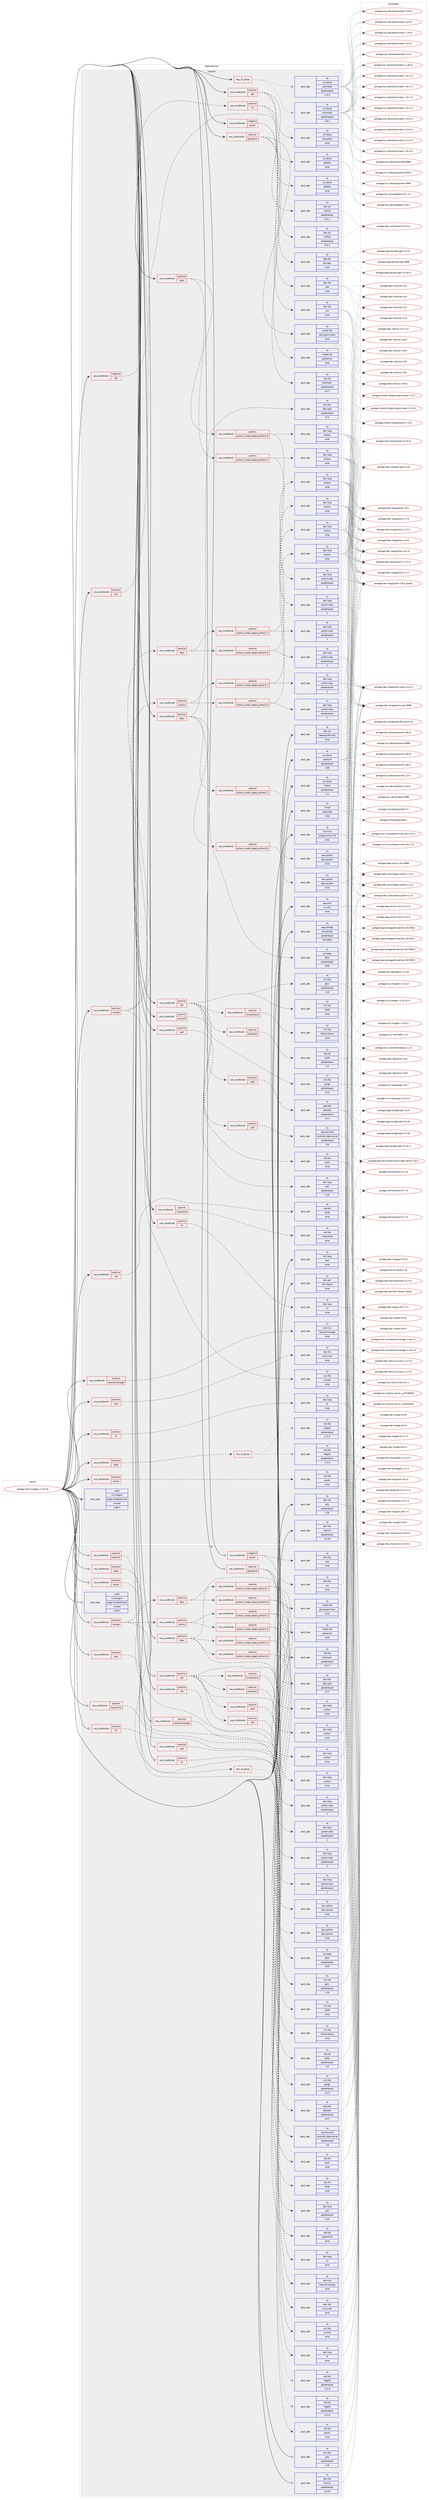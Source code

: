 digraph prolog {

# *************
# Graph options
# *************

newrank=true;
concentrate=true;
compound=true;
graph [rankdir=LR,fontname=Helvetica,fontsize=10,ranksep=1.5];#, ranksep=2.5, nodesep=0.2];
edge  [arrowhead=vee];
node  [fontname=Helvetica,fontsize=10];

# **********
# The ebuild
# **********

subgraph cluster_leftcol {
color=gray;
rank=same;
label=<<i>ebuild</i>>;
id [label="portage://net-im/pidgin-2.13.0-r6", color=red, width=4, href="../net-im/pidgin-2.13.0-r6.svg"];
}

# ****************
# The dependencies
# ****************

subgraph cluster_midcol {
color=gray;
label=<<i>dependencies</i>>;
subgraph cluster_compile {
fillcolor="#eeeeee";
style=filled;
label=<<i>compile</i>>;
subgraph any2245 {
dependency146922 [label=<<TABLE BORDER="0" CELLBORDER="1" CELLSPACING="0" CELLPADDING="4"><TR><TD CELLPADDING="10">any_of_group</TD></TR></TABLE>>, shape=none, color=red];subgraph pack112571 {
dependency146923 [label=<<TABLE BORDER="0" CELLBORDER="1" CELLSPACING="0" CELLPADDING="4" WIDTH="220"><TR><TD ROWSPAN="6" CELLPADDING="30">pack_dep</TD></TR><TR><TD WIDTH="110">no</TD></TR><TR><TD>sys-devel</TD></TR><TR><TD>automake</TD></TR><TR><TD>greaterequal</TD></TR><TR><TD>1.16.1</TD></TR></TABLE>>, shape=none, color=blue];
}
dependency146922:e -> dependency146923:w [weight=20,style="dotted",arrowhead="oinv"];
subgraph pack112572 {
dependency146924 [label=<<TABLE BORDER="0" CELLBORDER="1" CELLSPACING="0" CELLPADDING="4" WIDTH="220"><TR><TD ROWSPAN="6" CELLPADDING="30">pack_dep</TD></TR><TR><TD WIDTH="110">no</TD></TR><TR><TD>sys-devel</TD></TR><TR><TD>automake</TD></TR><TR><TD>greaterequal</TD></TR><TR><TD>1.15.1</TD></TR></TABLE>>, shape=none, color=blue];
}
dependency146922:e -> dependency146924:w [weight=20,style="dotted",arrowhead="oinv"];
}
id:e -> dependency146922:w [weight=20,style="solid",arrowhead="vee"];
subgraph cond31951 {
dependency146925 [label=<<TABLE BORDER="0" CELLBORDER="1" CELLSPACING="0" CELLPADDING="4"><TR><TD ROWSPAN="3" CELLPADDING="10">use_conditional</TD></TR><TR><TD>negative</TD></TR><TR><TD>gnutls</TD></TR></TABLE>>, shape=none, color=red];
subgraph pack112573 {
dependency146926 [label=<<TABLE BORDER="0" CELLBORDER="1" CELLSPACING="0" CELLPADDING="4" WIDTH="220"><TR><TD ROWSPAN="6" CELLPADDING="30">pack_dep</TD></TR><TR><TD WIDTH="110">no</TD></TR><TR><TD>dev-libs</TD></TR><TR><TD>nspr</TD></TR><TR><TD>none</TD></TR><TR><TD></TD></TR></TABLE>>, shape=none, color=blue];
}
dependency146925:e -> dependency146926:w [weight=20,style="dashed",arrowhead="vee"];
subgraph pack112574 {
dependency146927 [label=<<TABLE BORDER="0" CELLBORDER="1" CELLSPACING="0" CELLPADDING="4" WIDTH="220"><TR><TD ROWSPAN="6" CELLPADDING="30">pack_dep</TD></TR><TR><TD WIDTH="110">no</TD></TR><TR><TD>dev-libs</TD></TR><TR><TD>nss</TD></TR><TR><TD>none</TD></TR><TR><TD></TD></TR></TABLE>>, shape=none, color=blue];
}
dependency146925:e -> dependency146927:w [weight=20,style="dashed",arrowhead="vee"];
}
id:e -> dependency146925:w [weight=20,style="solid",arrowhead="vee"];
subgraph cond31952 {
dependency146928 [label=<<TABLE BORDER="0" CELLBORDER="1" CELLSPACING="0" CELLPADDING="4"><TR><TD ROWSPAN="3" CELLPADDING="10">use_conditional</TD></TR><TR><TD>negative</TD></TR><TR><TD>gtk</TD></TR></TABLE>>, shape=none, color=red];
subgraph cond31953 {
dependency146929 [label=<<TABLE BORDER="0" CELLBORDER="1" CELLSPACING="0" CELLPADDING="4"><TR><TD ROWSPAN="3" CELLPADDING="10">use_conditional</TD></TR><TR><TD>positive</TD></TR><TR><TD>nls</TD></TR></TABLE>>, shape=none, color=red];
subgraph pack112575 {
dependency146930 [label=<<TABLE BORDER="0" CELLBORDER="1" CELLSPACING="0" CELLPADDING="4" WIDTH="220"><TR><TD ROWSPAN="6" CELLPADDING="30">pack_dep</TD></TR><TR><TD WIDTH="110">no</TD></TR><TR><TD>dev-util</TD></TR><TR><TD>intltool</TD></TR><TR><TD>greaterequal</TD></TR><TR><TD>0.41.1</TD></TR></TABLE>>, shape=none, color=blue];
}
dependency146929:e -> dependency146930:w [weight=20,style="dashed",arrowhead="vee"];
subgraph pack112576 {
dependency146931 [label=<<TABLE BORDER="0" CELLBORDER="1" CELLSPACING="0" CELLPADDING="4" WIDTH="220"><TR><TD ROWSPAN="6" CELLPADDING="30">pack_dep</TD></TR><TR><TD WIDTH="110">no</TD></TR><TR><TD>sys-devel</TD></TR><TR><TD>gettext</TD></TR><TR><TD>none</TD></TR><TR><TD></TD></TR></TABLE>>, shape=none, color=blue];
}
dependency146929:e -> dependency146931:w [weight=20,style="dashed",arrowhead="vee"];
}
dependency146928:e -> dependency146929:w [weight=20,style="dashed",arrowhead="vee"];
}
id:e -> dependency146928:w [weight=20,style="solid",arrowhead="vee"];
subgraph cond31954 {
dependency146932 [label=<<TABLE BORDER="0" CELLBORDER="1" CELLSPACING="0" CELLPADDING="4"><TR><TD ROWSPAN="3" CELLPADDING="10">use_conditional</TD></TR><TR><TD>positive</TD></TR><TR><TD>dbus</TD></TR></TABLE>>, shape=none, color=red];
subgraph cond31955 {
dependency146933 [label=<<TABLE BORDER="0" CELLBORDER="1" CELLSPACING="0" CELLPADDING="4"><TR><TD ROWSPAN="3" CELLPADDING="10">use_conditional</TD></TR><TR><TD>positive</TD></TR><TR><TD>python_single_target_python3_6</TD></TR></TABLE>>, shape=none, color=red];
subgraph pack112577 {
dependency146934 [label=<<TABLE BORDER="0" CELLBORDER="1" CELLSPACING="0" CELLPADDING="4" WIDTH="220"><TR><TD ROWSPAN="6" CELLPADDING="30">pack_dep</TD></TR><TR><TD WIDTH="110">no</TD></TR><TR><TD>dev-lang</TD></TR><TR><TD>python</TD></TR><TR><TD>none</TD></TR><TR><TD></TD></TR></TABLE>>, shape=none, color=blue];
}
dependency146933:e -> dependency146934:w [weight=20,style="dashed",arrowhead="vee"];
subgraph pack112578 {
dependency146935 [label=<<TABLE BORDER="0" CELLBORDER="1" CELLSPACING="0" CELLPADDING="4" WIDTH="220"><TR><TD ROWSPAN="6" CELLPADDING="30">pack_dep</TD></TR><TR><TD WIDTH="110">no</TD></TR><TR><TD>dev-lang</TD></TR><TR><TD>python-exec</TD></TR><TR><TD>greaterequal</TD></TR><TR><TD>2</TD></TR></TABLE>>, shape=none, color=blue];
}
dependency146933:e -> dependency146935:w [weight=20,style="dashed",arrowhead="vee"];
}
dependency146932:e -> dependency146933:w [weight=20,style="dashed",arrowhead="vee"];
subgraph cond31956 {
dependency146936 [label=<<TABLE BORDER="0" CELLBORDER="1" CELLSPACING="0" CELLPADDING="4"><TR><TD ROWSPAN="3" CELLPADDING="10">use_conditional</TD></TR><TR><TD>positive</TD></TR><TR><TD>python_single_target_python3_7</TD></TR></TABLE>>, shape=none, color=red];
subgraph pack112579 {
dependency146937 [label=<<TABLE BORDER="0" CELLBORDER="1" CELLSPACING="0" CELLPADDING="4" WIDTH="220"><TR><TD ROWSPAN="6" CELLPADDING="30">pack_dep</TD></TR><TR><TD WIDTH="110">no</TD></TR><TR><TD>dev-lang</TD></TR><TR><TD>python</TD></TR><TR><TD>none</TD></TR><TR><TD></TD></TR></TABLE>>, shape=none, color=blue];
}
dependency146936:e -> dependency146937:w [weight=20,style="dashed",arrowhead="vee"];
subgraph pack112580 {
dependency146938 [label=<<TABLE BORDER="0" CELLBORDER="1" CELLSPACING="0" CELLPADDING="4" WIDTH="220"><TR><TD ROWSPAN="6" CELLPADDING="30">pack_dep</TD></TR><TR><TD WIDTH="110">no</TD></TR><TR><TD>dev-lang</TD></TR><TR><TD>python-exec</TD></TR><TR><TD>greaterequal</TD></TR><TR><TD>2</TD></TR></TABLE>>, shape=none, color=blue];
}
dependency146936:e -> dependency146938:w [weight=20,style="dashed",arrowhead="vee"];
}
dependency146932:e -> dependency146936:w [weight=20,style="dashed",arrowhead="vee"];
}
id:e -> dependency146932:w [weight=20,style="solid",arrowhead="vee"];
subgraph cond31957 {
dependency146939 [label=<<TABLE BORDER="0" CELLBORDER="1" CELLSPACING="0" CELLPADDING="4"><TR><TD ROWSPAN="3" CELLPADDING="10">use_conditional</TD></TR><TR><TD>positive</TD></TR><TR><TD>dbus</TD></TR></TABLE>>, shape=none, color=red];
subgraph pack112581 {
dependency146940 [label=<<TABLE BORDER="0" CELLBORDER="1" CELLSPACING="0" CELLPADDING="4" WIDTH="220"><TR><TD ROWSPAN="6" CELLPADDING="30">pack_dep</TD></TR><TR><TD WIDTH="110">no</TD></TR><TR><TD>dev-libs</TD></TR><TR><TD>dbus-glib</TD></TR><TR><TD>greaterequal</TD></TR><TR><TD>0.71</TD></TR></TABLE>>, shape=none, color=blue];
}
dependency146939:e -> dependency146940:w [weight=20,style="dashed",arrowhead="vee"];
subgraph pack112582 {
dependency146941 [label=<<TABLE BORDER="0" CELLBORDER="1" CELLSPACING="0" CELLPADDING="4" WIDTH="220"><TR><TD ROWSPAN="6" CELLPADDING="30">pack_dep</TD></TR><TR><TD WIDTH="110">no</TD></TR><TR><TD>sys-apps</TD></TR><TR><TD>dbus</TD></TR><TR><TD>greaterequal</TD></TR><TR><TD>0.90</TD></TR></TABLE>>, shape=none, color=blue];
}
dependency146939:e -> dependency146941:w [weight=20,style="dashed",arrowhead="vee"];
subgraph cond31958 {
dependency146942 [label=<<TABLE BORDER="0" CELLBORDER="1" CELLSPACING="0" CELLPADDING="4"><TR><TD ROWSPAN="3" CELLPADDING="10">use_conditional</TD></TR><TR><TD>positive</TD></TR><TR><TD>python_single_target_python3_6</TD></TR></TABLE>>, shape=none, color=red];
subgraph pack112583 {
dependency146943 [label=<<TABLE BORDER="0" CELLBORDER="1" CELLSPACING="0" CELLPADDING="4" WIDTH="220"><TR><TD ROWSPAN="6" CELLPADDING="30">pack_dep</TD></TR><TR><TD WIDTH="110">no</TD></TR><TR><TD>dev-python</TD></TR><TR><TD>dbus-python</TD></TR><TR><TD>none</TD></TR><TR><TD></TD></TR></TABLE>>, shape=none, color=blue];
}
dependency146942:e -> dependency146943:w [weight=20,style="dashed",arrowhead="vee"];
}
dependency146939:e -> dependency146942:w [weight=20,style="dashed",arrowhead="vee"];
subgraph cond31959 {
dependency146944 [label=<<TABLE BORDER="0" CELLBORDER="1" CELLSPACING="0" CELLPADDING="4"><TR><TD ROWSPAN="3" CELLPADDING="10">use_conditional</TD></TR><TR><TD>positive</TD></TR><TR><TD>python_single_target_python3_7</TD></TR></TABLE>>, shape=none, color=red];
subgraph pack112584 {
dependency146945 [label=<<TABLE BORDER="0" CELLBORDER="1" CELLSPACING="0" CELLPADDING="4" WIDTH="220"><TR><TD ROWSPAN="6" CELLPADDING="30">pack_dep</TD></TR><TR><TD WIDTH="110">no</TD></TR><TR><TD>dev-python</TD></TR><TR><TD>dbus-python</TD></TR><TR><TD>none</TD></TR><TR><TD></TD></TR></TABLE>>, shape=none, color=blue];
}
dependency146944:e -> dependency146945:w [weight=20,style="dashed",arrowhead="vee"];
}
dependency146939:e -> dependency146944:w [weight=20,style="dashed",arrowhead="vee"];
}
id:e -> dependency146939:w [weight=20,style="solid",arrowhead="vee"];
subgraph cond31960 {
dependency146946 [label=<<TABLE BORDER="0" CELLBORDER="1" CELLSPACING="0" CELLPADDING="4"><TR><TD ROWSPAN="3" CELLPADDING="10">use_conditional</TD></TR><TR><TD>positive</TD></TR><TR><TD>doc</TD></TR></TABLE>>, shape=none, color=red];
subgraph pack112585 {
dependency146947 [label=<<TABLE BORDER="0" CELLBORDER="1" CELLSPACING="0" CELLPADDING="4" WIDTH="220"><TR><TD ROWSPAN="6" CELLPADDING="30">pack_dep</TD></TR><TR><TD WIDTH="110">no</TD></TR><TR><TD>app-doc</TD></TR><TR><TD>doxygen</TD></TR><TR><TD>none</TD></TR><TR><TD></TD></TR></TABLE>>, shape=none, color=blue];
}
dependency146946:e -> dependency146947:w [weight=20,style="dashed",arrowhead="vee"];
}
id:e -> dependency146946:w [weight=20,style="solid",arrowhead="vee"];
subgraph cond31961 {
dependency146948 [label=<<TABLE BORDER="0" CELLBORDER="1" CELLSPACING="0" CELLPADDING="4"><TR><TD ROWSPAN="3" CELLPADDING="10">use_conditional</TD></TR><TR><TD>positive</TD></TR><TR><TD>gadu</TD></TR></TABLE>>, shape=none, color=red];
subgraph any2246 {
dependency146949 [label=<<TABLE BORDER="0" CELLBORDER="1" CELLSPACING="0" CELLPADDING="4"><TR><TD CELLPADDING="10">any_of_group</TD></TR></TABLE>>, shape=none, color=red];subgraph pack112586 {
dependency146950 [label=<<TABLE BORDER="0" CELLBORDER="1" CELLSPACING="0" CELLPADDING="4" WIDTH="220"><TR><TD ROWSPAN="6" CELLPADDING="30">pack_dep</TD></TR><TR><TD WIDTH="110">no</TD></TR><TR><TD>net-libs</TD></TR><TR><TD>libgadu</TD></TR><TR><TD>greaterequal</TD></TR><TR><TD>1.11.0</TD></TR></TABLE>>, shape=none, color=blue];
}
dependency146949:e -> dependency146950:w [weight=20,style="dotted",arrowhead="oinv"];
subgraph pack112587 {
dependency146951 [label=<<TABLE BORDER="0" CELLBORDER="1" CELLSPACING="0" CELLPADDING="4" WIDTH="220"><TR><TD ROWSPAN="6" CELLPADDING="30">pack_dep</TD></TR><TR><TD WIDTH="110">no</TD></TR><TR><TD>net-libs</TD></TR><TR><TD>libgadu</TD></TR><TR><TD>greaterequal</TD></TR><TR><TD>1.11.0</TD></TR></TABLE>>, shape=none, color=blue];
}
dependency146949:e -> dependency146951:w [weight=20,style="dotted",arrowhead="oinv"];
}
dependency146948:e -> dependency146949:w [weight=20,style="dashed",arrowhead="vee"];
}
id:e -> dependency146948:w [weight=20,style="solid",arrowhead="vee"];
subgraph cond31962 {
dependency146952 [label=<<TABLE BORDER="0" CELLBORDER="1" CELLSPACING="0" CELLPADDING="4"><TR><TD ROWSPAN="3" CELLPADDING="10">use_conditional</TD></TR><TR><TD>positive</TD></TR><TR><TD>gnutls</TD></TR></TABLE>>, shape=none, color=red];
subgraph pack112588 {
dependency146953 [label=<<TABLE BORDER="0" CELLBORDER="1" CELLSPACING="0" CELLPADDING="4" WIDTH="220"><TR><TD ROWSPAN="6" CELLPADDING="30">pack_dep</TD></TR><TR><TD WIDTH="110">no</TD></TR><TR><TD>net-libs</TD></TR><TR><TD>gnutls</TD></TR><TR><TD>none</TD></TR><TR><TD></TD></TR></TABLE>>, shape=none, color=blue];
}
dependency146952:e -> dependency146953:w [weight=20,style="dashed",arrowhead="vee"];
}
id:e -> dependency146952:w [weight=20,style="solid",arrowhead="vee"];
subgraph cond31963 {
dependency146954 [label=<<TABLE BORDER="0" CELLBORDER="1" CELLSPACING="0" CELLPADDING="4"><TR><TD ROWSPAN="3" CELLPADDING="10">use_conditional</TD></TR><TR><TD>positive</TD></TR><TR><TD>gstreamer</TD></TR></TABLE>>, shape=none, color=red];
subgraph pack112589 {
dependency146955 [label=<<TABLE BORDER="0" CELLBORDER="1" CELLSPACING="0" CELLPADDING="4" WIDTH="220"><TR><TD ROWSPAN="6" CELLPADDING="30">pack_dep</TD></TR><TR><TD WIDTH="110">no</TD></TR><TR><TD>media-libs</TD></TR><TR><TD>gstreamer</TD></TR><TR><TD>none</TD></TR><TR><TD></TD></TR></TABLE>>, shape=none, color=blue];
}
dependency146954:e -> dependency146955:w [weight=20,style="dashed",arrowhead="vee"];
subgraph pack112590 {
dependency146956 [label=<<TABLE BORDER="0" CELLBORDER="1" CELLSPACING="0" CELLPADDING="4" WIDTH="220"><TR><TD ROWSPAN="6" CELLPADDING="30">pack_dep</TD></TR><TR><TD WIDTH="110">no</TD></TR><TR><TD>media-libs</TD></TR><TR><TD>gst-plugins-base</TD></TR><TR><TD>none</TD></TR><TR><TD></TD></TR></TABLE>>, shape=none, color=blue];
}
dependency146954:e -> dependency146956:w [weight=20,style="dashed",arrowhead="vee"];
subgraph pack112591 {
dependency146957 [label=<<TABLE BORDER="0" CELLBORDER="1" CELLSPACING="0" CELLPADDING="4" WIDTH="220"><TR><TD ROWSPAN="6" CELLPADDING="30">pack_dep</TD></TR><TR><TD WIDTH="110">no</TD></TR><TR><TD>net-libs</TD></TR><TR><TD>farstream</TD></TR><TR><TD>greaterequal</TD></TR><TR><TD>0.2.7</TD></TR></TABLE>>, shape=none, color=blue];
}
dependency146954:e -> dependency146957:w [weight=20,style="dashed",arrowhead="vee"];
}
id:e -> dependency146954:w [weight=20,style="solid",arrowhead="vee"];
subgraph cond31964 {
dependency146958 [label=<<TABLE BORDER="0" CELLBORDER="1" CELLSPACING="0" CELLPADDING="4"><TR><TD ROWSPAN="3" CELLPADDING="10">use_conditional</TD></TR><TR><TD>positive</TD></TR><TR><TD>gtk</TD></TR></TABLE>>, shape=none, color=red];
subgraph pack112592 {
dependency146959 [label=<<TABLE BORDER="0" CELLBORDER="1" CELLSPACING="0" CELLPADDING="4" WIDTH="220"><TR><TD ROWSPAN="6" CELLPADDING="30">pack_dep</TD></TR><TR><TD WIDTH="110">no</TD></TR><TR><TD>x11-base</TD></TR><TR><TD>xorg-proto</TD></TR><TR><TD>none</TD></TR><TR><TD></TD></TR></TABLE>>, shape=none, color=blue];
}
dependency146958:e -> dependency146959:w [weight=20,style="dashed",arrowhead="vee"];
subgraph pack112593 {
dependency146960 [label=<<TABLE BORDER="0" CELLBORDER="1" CELLSPACING="0" CELLPADDING="4" WIDTH="220"><TR><TD ROWSPAN="6" CELLPADDING="30">pack_dep</TD></TR><TR><TD WIDTH="110">no</TD></TR><TR><TD>dev-util</TD></TR><TR><TD>intltool</TD></TR><TR><TD>greaterequal</TD></TR><TR><TD>0.41.1</TD></TR></TABLE>>, shape=none, color=blue];
}
dependency146958:e -> dependency146960:w [weight=20,style="dashed",arrowhead="vee"];
subgraph pack112594 {
dependency146961 [label=<<TABLE BORDER="0" CELLBORDER="1" CELLSPACING="0" CELLPADDING="4" WIDTH="220"><TR><TD ROWSPAN="6" CELLPADDING="30">pack_dep</TD></TR><TR><TD WIDTH="110">no</TD></TR><TR><TD>sys-devel</TD></TR><TR><TD>gettext</TD></TR><TR><TD>none</TD></TR><TR><TD></TD></TR></TABLE>>, shape=none, color=blue];
}
dependency146958:e -> dependency146961:w [weight=20,style="dashed",arrowhead="vee"];
}
id:e -> dependency146958:w [weight=20,style="solid",arrowhead="vee"];
subgraph cond31965 {
dependency146962 [label=<<TABLE BORDER="0" CELLBORDER="1" CELLSPACING="0" CELLPADDING="4"><TR><TD ROWSPAN="3" CELLPADDING="10">use_conditional</TD></TR><TR><TD>positive</TD></TR><TR><TD>gtk</TD></TR></TABLE>>, shape=none, color=red];
subgraph pack112595 {
dependency146963 [label=<<TABLE BORDER="0" CELLBORDER="1" CELLSPACING="0" CELLPADDING="4" WIDTH="220"><TR><TD ROWSPAN="6" CELLPADDING="30">pack_dep</TD></TR><TR><TD WIDTH="110">no</TD></TR><TR><TD>x11-libs</TD></TR><TR><TD>gtk+</TD></TR><TR><TD>greaterequal</TD></TR><TR><TD>2.10</TD></TR></TABLE>>, shape=none, color=blue];
}
dependency146962:e -> dependency146963:w [weight=20,style="dashed",arrowhead="vee"];
subgraph pack112596 {
dependency146964 [label=<<TABLE BORDER="0" CELLBORDER="1" CELLSPACING="0" CELLPADDING="4" WIDTH="220"><TR><TD ROWSPAN="6" CELLPADDING="30">pack_dep</TD></TR><TR><TD WIDTH="110">no</TD></TR><TR><TD>x11-libs</TD></TR><TR><TD>libSM</TD></TR><TR><TD>none</TD></TR><TR><TD></TD></TR></TABLE>>, shape=none, color=blue];
}
dependency146962:e -> dependency146964:w [weight=20,style="dashed",arrowhead="vee"];
subgraph pack112597 {
dependency146965 [label=<<TABLE BORDER="0" CELLBORDER="1" CELLSPACING="0" CELLPADDING="4" WIDTH="220"><TR><TD ROWSPAN="6" CELLPADDING="30">pack_dep</TD></TR><TR><TD WIDTH="110">no</TD></TR><TR><TD>x11-libs</TD></TR><TR><TD>pango</TD></TR><TR><TD>greaterequal</TD></TR><TR><TD>1.4.0</TD></TR></TABLE>>, shape=none, color=blue];
}
dependency146962:e -> dependency146965:w [weight=20,style="dashed",arrowhead="vee"];
subgraph cond31966 {
dependency146966 [label=<<TABLE BORDER="0" CELLBORDER="1" CELLSPACING="0" CELLPADDING="4"><TR><TD ROWSPAN="3" CELLPADDING="10">use_conditional</TD></TR><TR><TD>positive</TD></TR><TR><TD>xscreensaver</TD></TR></TABLE>>, shape=none, color=red];
subgraph pack112598 {
dependency146967 [label=<<TABLE BORDER="0" CELLBORDER="1" CELLSPACING="0" CELLPADDING="4" WIDTH="220"><TR><TD ROWSPAN="6" CELLPADDING="30">pack_dep</TD></TR><TR><TD WIDTH="110">no</TD></TR><TR><TD>x11-libs</TD></TR><TR><TD>libXScrnSaver</TD></TR><TR><TD>none</TD></TR><TR><TD></TD></TR></TABLE>>, shape=none, color=blue];
}
dependency146966:e -> dependency146967:w [weight=20,style="dashed",arrowhead="vee"];
}
dependency146962:e -> dependency146966:w [weight=20,style="dashed",arrowhead="vee"];
subgraph cond31967 {
dependency146968 [label=<<TABLE BORDER="0" CELLBORDER="1" CELLSPACING="0" CELLPADDING="4"><TR><TD ROWSPAN="3" CELLPADDING="10">use_conditional</TD></TR><TR><TD>positive</TD></TR><TR><TD>spell</TD></TR></TABLE>>, shape=none, color=red];
subgraph pack112599 {
dependency146969 [label=<<TABLE BORDER="0" CELLBORDER="1" CELLSPACING="0" CELLPADDING="4" WIDTH="220"><TR><TD ROWSPAN="6" CELLPADDING="30">pack_dep</TD></TR><TR><TD WIDTH="110">no</TD></TR><TR><TD>app-text</TD></TR><TR><TD>gtkspell</TD></TR><TR><TD>greaterequal</TD></TR><TR><TD>2.0.2</TD></TR></TABLE>>, shape=none, color=blue];
}
dependency146968:e -> dependency146969:w [weight=20,style="dashed",arrowhead="vee"];
}
dependency146962:e -> dependency146968:w [weight=20,style="dashed",arrowhead="vee"];
subgraph cond31968 {
dependency146970 [label=<<TABLE BORDER="0" CELLBORDER="1" CELLSPACING="0" CELLPADDING="4"><TR><TD ROWSPAN="3" CELLPADDING="10">use_conditional</TD></TR><TR><TD>positive</TD></TR><TR><TD>eds</TD></TR></TABLE>>, shape=none, color=red];
subgraph pack112600 {
dependency146971 [label=<<TABLE BORDER="0" CELLBORDER="1" CELLSPACING="0" CELLPADDING="4" WIDTH="220"><TR><TD ROWSPAN="6" CELLPADDING="30">pack_dep</TD></TR><TR><TD WIDTH="110">no</TD></TR><TR><TD>gnome-extra</TD></TR><TR><TD>evolution-data-server</TD></TR><TR><TD>greaterequal</TD></TR><TR><TD>3.6</TD></TR></TABLE>>, shape=none, color=blue];
}
dependency146970:e -> dependency146971:w [weight=20,style="dashed",arrowhead="vee"];
}
dependency146962:e -> dependency146970:w [weight=20,style="dashed",arrowhead="vee"];
subgraph cond31969 {
dependency146972 [label=<<TABLE BORDER="0" CELLBORDER="1" CELLSPACING="0" CELLPADDING="4"><TR><TD ROWSPAN="3" CELLPADDING="10">use_conditional</TD></TR><TR><TD>positive</TD></TR><TR><TD>prediction</TD></TR></TABLE>>, shape=none, color=red];
subgraph pack112601 {
dependency146973 [label=<<TABLE BORDER="0" CELLBORDER="1" CELLSPACING="0" CELLPADDING="4" WIDTH="220"><TR><TD ROWSPAN="6" CELLPADDING="30">pack_dep</TD></TR><TR><TD WIDTH="110">no</TD></TR><TR><TD>dev-db</TD></TR><TR><TD>sqlite</TD></TR><TR><TD>greaterequal</TD></TR><TR><TD>3.3</TD></TR></TABLE>>, shape=none, color=blue];
}
dependency146972:e -> dependency146973:w [weight=20,style="dashed",arrowhead="vee"];
}
dependency146962:e -> dependency146972:w [weight=20,style="dashed",arrowhead="vee"];
}
id:e -> dependency146962:w [weight=20,style="solid",arrowhead="vee"];
subgraph cond31970 {
dependency146974 [label=<<TABLE BORDER="0" CELLBORDER="1" CELLSPACING="0" CELLPADDING="4"><TR><TD ROWSPAN="3" CELLPADDING="10">use_conditional</TD></TR><TR><TD>positive</TD></TR><TR><TD>idn</TD></TR></TABLE>>, shape=none, color=red];
subgraph pack112602 {
dependency146975 [label=<<TABLE BORDER="0" CELLBORDER="1" CELLSPACING="0" CELLPADDING="4" WIDTH="220"><TR><TD ROWSPAN="6" CELLPADDING="30">pack_dep</TD></TR><TR><TD WIDTH="110">no</TD></TR><TR><TD>net-dns</TD></TR><TR><TD>libidn</TD></TR><TR><TD>none</TD></TR><TR><TD></TD></TR></TABLE>>, shape=none, color=blue];
}
dependency146974:e -> dependency146975:w [weight=20,style="dashed",arrowhead="vee"];
}
id:e -> dependency146974:w [weight=20,style="solid",arrowhead="vee"];
subgraph cond31971 {
dependency146976 [label=<<TABLE BORDER="0" CELLBORDER="1" CELLSPACING="0" CELLPADDING="4"><TR><TD ROWSPAN="3" CELLPADDING="10">use_conditional</TD></TR><TR><TD>positive</TD></TR><TR><TD>meanwhile</TD></TR></TABLE>>, shape=none, color=red];
subgraph pack112603 {
dependency146977 [label=<<TABLE BORDER="0" CELLBORDER="1" CELLSPACING="0" CELLPADDING="4" WIDTH="220"><TR><TD ROWSPAN="6" CELLPADDING="30">pack_dep</TD></TR><TR><TD WIDTH="110">no</TD></TR><TR><TD>net-libs</TD></TR><TR><TD>meanwhile</TD></TR><TR><TD>none</TD></TR><TR><TD></TD></TR></TABLE>>, shape=none, color=blue];
}
dependency146976:e -> dependency146977:w [weight=20,style="dashed",arrowhead="vee"];
}
id:e -> dependency146976:w [weight=20,style="solid",arrowhead="vee"];
subgraph cond31972 {
dependency146978 [label=<<TABLE BORDER="0" CELLBORDER="1" CELLSPACING="0" CELLPADDING="4"><TR><TD ROWSPAN="3" CELLPADDING="10">use_conditional</TD></TR><TR><TD>positive</TD></TR><TR><TD>ncurses</TD></TR></TABLE>>, shape=none, color=red];
subgraph pack112604 {
dependency146979 [label=<<TABLE BORDER="0" CELLBORDER="1" CELLSPACING="0" CELLPADDING="4" WIDTH="220"><TR><TD ROWSPAN="6" CELLPADDING="30">pack_dep</TD></TR><TR><TD WIDTH="110">no</TD></TR><TR><TD>sys-libs</TD></TR><TR><TD>ncurses</TD></TR><TR><TD>none</TD></TR><TR><TD></TD></TR></TABLE>>, shape=none, color=blue];
}
dependency146978:e -> dependency146979:w [weight=20,style="dashed",arrowhead="vee"];
subgraph cond31973 {
dependency146980 [label=<<TABLE BORDER="0" CELLBORDER="1" CELLSPACING="0" CELLPADDING="4"><TR><TD ROWSPAN="3" CELLPADDING="10">use_conditional</TD></TR><TR><TD>positive</TD></TR><TR><TD>dbus</TD></TR></TABLE>>, shape=none, color=red];
subgraph cond31974 {
dependency146981 [label=<<TABLE BORDER="0" CELLBORDER="1" CELLSPACING="0" CELLPADDING="4"><TR><TD ROWSPAN="3" CELLPADDING="10">use_conditional</TD></TR><TR><TD>positive</TD></TR><TR><TD>python_single_target_python3_6</TD></TR></TABLE>>, shape=none, color=red];
subgraph pack112605 {
dependency146982 [label=<<TABLE BORDER="0" CELLBORDER="1" CELLSPACING="0" CELLPADDING="4" WIDTH="220"><TR><TD ROWSPAN="6" CELLPADDING="30">pack_dep</TD></TR><TR><TD WIDTH="110">no</TD></TR><TR><TD>dev-lang</TD></TR><TR><TD>python</TD></TR><TR><TD>none</TD></TR><TR><TD></TD></TR></TABLE>>, shape=none, color=blue];
}
dependency146981:e -> dependency146982:w [weight=20,style="dashed",arrowhead="vee"];
subgraph pack112606 {
dependency146983 [label=<<TABLE BORDER="0" CELLBORDER="1" CELLSPACING="0" CELLPADDING="4" WIDTH="220"><TR><TD ROWSPAN="6" CELLPADDING="30">pack_dep</TD></TR><TR><TD WIDTH="110">no</TD></TR><TR><TD>dev-lang</TD></TR><TR><TD>python-exec</TD></TR><TR><TD>greaterequal</TD></TR><TR><TD>2</TD></TR></TABLE>>, shape=none, color=blue];
}
dependency146981:e -> dependency146983:w [weight=20,style="dashed",arrowhead="vee"];
}
dependency146980:e -> dependency146981:w [weight=20,style="dashed",arrowhead="vee"];
subgraph cond31975 {
dependency146984 [label=<<TABLE BORDER="0" CELLBORDER="1" CELLSPACING="0" CELLPADDING="4"><TR><TD ROWSPAN="3" CELLPADDING="10">use_conditional</TD></TR><TR><TD>positive</TD></TR><TR><TD>python_single_target_python3_7</TD></TR></TABLE>>, shape=none, color=red];
subgraph pack112607 {
dependency146985 [label=<<TABLE BORDER="0" CELLBORDER="1" CELLSPACING="0" CELLPADDING="4" WIDTH="220"><TR><TD ROWSPAN="6" CELLPADDING="30">pack_dep</TD></TR><TR><TD WIDTH="110">no</TD></TR><TR><TD>dev-lang</TD></TR><TR><TD>python</TD></TR><TR><TD>none</TD></TR><TR><TD></TD></TR></TABLE>>, shape=none, color=blue];
}
dependency146984:e -> dependency146985:w [weight=20,style="dashed",arrowhead="vee"];
subgraph pack112608 {
dependency146986 [label=<<TABLE BORDER="0" CELLBORDER="1" CELLSPACING="0" CELLPADDING="4" WIDTH="220"><TR><TD ROWSPAN="6" CELLPADDING="30">pack_dep</TD></TR><TR><TD WIDTH="110">no</TD></TR><TR><TD>dev-lang</TD></TR><TR><TD>python-exec</TD></TR><TR><TD>greaterequal</TD></TR><TR><TD>2</TD></TR></TABLE>>, shape=none, color=blue];
}
dependency146984:e -> dependency146986:w [weight=20,style="dashed",arrowhead="vee"];
}
dependency146980:e -> dependency146984:w [weight=20,style="dashed",arrowhead="vee"];
}
dependency146978:e -> dependency146980:w [weight=20,style="dashed",arrowhead="vee"];
subgraph cond31976 {
dependency146987 [label=<<TABLE BORDER="0" CELLBORDER="1" CELLSPACING="0" CELLPADDING="4"><TR><TD ROWSPAN="3" CELLPADDING="10">use_conditional</TD></TR><TR><TD>positive</TD></TR><TR><TD>python</TD></TR></TABLE>>, shape=none, color=red];
subgraph cond31977 {
dependency146988 [label=<<TABLE BORDER="0" CELLBORDER="1" CELLSPACING="0" CELLPADDING="4"><TR><TD ROWSPAN="3" CELLPADDING="10">use_conditional</TD></TR><TR><TD>positive</TD></TR><TR><TD>python_single_target_python3_6</TD></TR></TABLE>>, shape=none, color=red];
subgraph pack112609 {
dependency146989 [label=<<TABLE BORDER="0" CELLBORDER="1" CELLSPACING="0" CELLPADDING="4" WIDTH="220"><TR><TD ROWSPAN="6" CELLPADDING="30">pack_dep</TD></TR><TR><TD WIDTH="110">no</TD></TR><TR><TD>dev-lang</TD></TR><TR><TD>python</TD></TR><TR><TD>none</TD></TR><TR><TD></TD></TR></TABLE>>, shape=none, color=blue];
}
dependency146988:e -> dependency146989:w [weight=20,style="dashed",arrowhead="vee"];
subgraph pack112610 {
dependency146990 [label=<<TABLE BORDER="0" CELLBORDER="1" CELLSPACING="0" CELLPADDING="4" WIDTH="220"><TR><TD ROWSPAN="6" CELLPADDING="30">pack_dep</TD></TR><TR><TD WIDTH="110">no</TD></TR><TR><TD>dev-lang</TD></TR><TR><TD>python-exec</TD></TR><TR><TD>greaterequal</TD></TR><TR><TD>2</TD></TR></TABLE>>, shape=none, color=blue];
}
dependency146988:e -> dependency146990:w [weight=20,style="dashed",arrowhead="vee"];
}
dependency146987:e -> dependency146988:w [weight=20,style="dashed",arrowhead="vee"];
subgraph cond31978 {
dependency146991 [label=<<TABLE BORDER="0" CELLBORDER="1" CELLSPACING="0" CELLPADDING="4"><TR><TD ROWSPAN="3" CELLPADDING="10">use_conditional</TD></TR><TR><TD>positive</TD></TR><TR><TD>python_single_target_python3_7</TD></TR></TABLE>>, shape=none, color=red];
subgraph pack112611 {
dependency146992 [label=<<TABLE BORDER="0" CELLBORDER="1" CELLSPACING="0" CELLPADDING="4" WIDTH="220"><TR><TD ROWSPAN="6" CELLPADDING="30">pack_dep</TD></TR><TR><TD WIDTH="110">no</TD></TR><TR><TD>dev-lang</TD></TR><TR><TD>python</TD></TR><TR><TD>none</TD></TR><TR><TD></TD></TR></TABLE>>, shape=none, color=blue];
}
dependency146991:e -> dependency146992:w [weight=20,style="dashed",arrowhead="vee"];
subgraph pack112612 {
dependency146993 [label=<<TABLE BORDER="0" CELLBORDER="1" CELLSPACING="0" CELLPADDING="4" WIDTH="220"><TR><TD ROWSPAN="6" CELLPADDING="30">pack_dep</TD></TR><TR><TD WIDTH="110">no</TD></TR><TR><TD>dev-lang</TD></TR><TR><TD>python-exec</TD></TR><TR><TD>greaterequal</TD></TR><TR><TD>2</TD></TR></TABLE>>, shape=none, color=blue];
}
dependency146991:e -> dependency146993:w [weight=20,style="dashed",arrowhead="vee"];
}
dependency146987:e -> dependency146991:w [weight=20,style="dashed",arrowhead="vee"];
}
dependency146978:e -> dependency146987:w [weight=20,style="dashed",arrowhead="vee"];
}
id:e -> dependency146978:w [weight=20,style="solid",arrowhead="vee"];
subgraph cond31979 {
dependency146994 [label=<<TABLE BORDER="0" CELLBORDER="1" CELLSPACING="0" CELLPADDING="4"><TR><TD ROWSPAN="3" CELLPADDING="10">use_conditional</TD></TR><TR><TD>positive</TD></TR><TR><TD>networkmanager</TD></TR></TABLE>>, shape=none, color=red];
subgraph pack112613 {
dependency146995 [label=<<TABLE BORDER="0" CELLBORDER="1" CELLSPACING="0" CELLPADDING="4" WIDTH="220"><TR><TD ROWSPAN="6" CELLPADDING="30">pack_dep</TD></TR><TR><TD WIDTH="110">no</TD></TR><TR><TD>net-misc</TD></TR><TR><TD>networkmanager</TD></TR><TR><TD>none</TD></TR><TR><TD></TD></TR></TABLE>>, shape=none, color=blue];
}
dependency146994:e -> dependency146995:w [weight=20,style="dashed",arrowhead="vee"];
}
id:e -> dependency146994:w [weight=20,style="solid",arrowhead="vee"];
subgraph cond31980 {
dependency146996 [label=<<TABLE BORDER="0" CELLBORDER="1" CELLSPACING="0" CELLPADDING="4"><TR><TD ROWSPAN="3" CELLPADDING="10">use_conditional</TD></TR><TR><TD>positive</TD></TR><TR><TD>perl</TD></TR></TABLE>>, shape=none, color=red];
subgraph pack112614 {
dependency146997 [label=<<TABLE BORDER="0" CELLBORDER="1" CELLSPACING="0" CELLPADDING="4" WIDTH="220"><TR><TD ROWSPAN="6" CELLPADDING="30">pack_dep</TD></TR><TR><TD WIDTH="110">no</TD></TR><TR><TD>dev-lang</TD></TR><TR><TD>perl</TD></TR><TR><TD>greaterequal</TD></TR><TR><TD>5.16</TD></TR></TABLE>>, shape=none, color=blue];
}
dependency146996:e -> dependency146997:w [weight=20,style="dashed",arrowhead="vee"];
}
id:e -> dependency146996:w [weight=20,style="solid",arrowhead="vee"];
subgraph cond31981 {
dependency146998 [label=<<TABLE BORDER="0" CELLBORDER="1" CELLSPACING="0" CELLPADDING="4"><TR><TD ROWSPAN="3" CELLPADDING="10">use_conditional</TD></TR><TR><TD>positive</TD></TR><TR><TD>sasl</TD></TR></TABLE>>, shape=none, color=red];
subgraph pack112615 {
dependency146999 [label=<<TABLE BORDER="0" CELLBORDER="1" CELLSPACING="0" CELLPADDING="4" WIDTH="220"><TR><TD ROWSPAN="6" CELLPADDING="30">pack_dep</TD></TR><TR><TD WIDTH="110">no</TD></TR><TR><TD>dev-libs</TD></TR><TR><TD>cyrus-sasl</TD></TR><TR><TD>none</TD></TR><TR><TD></TD></TR></TABLE>>, shape=none, color=blue];
}
dependency146998:e -> dependency146999:w [weight=20,style="dashed",arrowhead="vee"];
}
id:e -> dependency146998:w [weight=20,style="solid",arrowhead="vee"];
subgraph cond31982 {
dependency147000 [label=<<TABLE BORDER="0" CELLBORDER="1" CELLSPACING="0" CELLPADDING="4"><TR><TD ROWSPAN="3" CELLPADDING="10">use_conditional</TD></TR><TR><TD>positive</TD></TR><TR><TD>tcl</TD></TR></TABLE>>, shape=none, color=red];
subgraph pack112616 {
dependency147001 [label=<<TABLE BORDER="0" CELLBORDER="1" CELLSPACING="0" CELLPADDING="4" WIDTH="220"><TR><TD ROWSPAN="6" CELLPADDING="30">pack_dep</TD></TR><TR><TD WIDTH="110">no</TD></TR><TR><TD>dev-lang</TD></TR><TR><TD>tcl</TD></TR><TR><TD>none</TD></TR><TR><TD></TD></TR></TABLE>>, shape=none, color=blue];
}
dependency147000:e -> dependency147001:w [weight=20,style="dashed",arrowhead="vee"];
}
id:e -> dependency147000:w [weight=20,style="solid",arrowhead="vee"];
subgraph cond31983 {
dependency147002 [label=<<TABLE BORDER="0" CELLBORDER="1" CELLSPACING="0" CELLPADDING="4"><TR><TD ROWSPAN="3" CELLPADDING="10">use_conditional</TD></TR><TR><TD>positive</TD></TR><TR><TD>tk</TD></TR></TABLE>>, shape=none, color=red];
subgraph pack112617 {
dependency147003 [label=<<TABLE BORDER="0" CELLBORDER="1" CELLSPACING="0" CELLPADDING="4" WIDTH="220"><TR><TD ROWSPAN="6" CELLPADDING="30">pack_dep</TD></TR><TR><TD WIDTH="110">no</TD></TR><TR><TD>dev-lang</TD></TR><TR><TD>tk</TD></TR><TR><TD>none</TD></TR><TR><TD></TD></TR></TABLE>>, shape=none, color=blue];
}
dependency147002:e -> dependency147003:w [weight=20,style="dashed",arrowhead="vee"];
}
id:e -> dependency147002:w [weight=20,style="solid",arrowhead="vee"];
subgraph cond31984 {
dependency147004 [label=<<TABLE BORDER="0" CELLBORDER="1" CELLSPACING="0" CELLPADDING="4"><TR><TD ROWSPAN="3" CELLPADDING="10">use_conditional</TD></TR><TR><TD>positive</TD></TR><TR><TD>zeroconf</TD></TR></TABLE>>, shape=none, color=red];
subgraph pack112618 {
dependency147005 [label=<<TABLE BORDER="0" CELLBORDER="1" CELLSPACING="0" CELLPADDING="4" WIDTH="220"><TR><TD ROWSPAN="6" CELLPADDING="30">pack_dep</TD></TR><TR><TD WIDTH="110">no</TD></TR><TR><TD>net-dns</TD></TR><TR><TD>avahi</TD></TR><TR><TD>none</TD></TR><TR><TD></TD></TR></TABLE>>, shape=none, color=blue];
}
dependency147004:e -> dependency147005:w [weight=20,style="dashed",arrowhead="vee"];
}
id:e -> dependency147004:w [weight=20,style="solid",arrowhead="vee"];
subgraph pack112619 {
dependency147006 [label=<<TABLE BORDER="0" CELLBORDER="1" CELLSPACING="0" CELLPADDING="4" WIDTH="220"><TR><TD ROWSPAN="6" CELLPADDING="30">pack_dep</TD></TR><TR><TD WIDTH="110">no</TD></TR><TR><TD>app-arch</TD></TR><TR><TD>xz-utils</TD></TR><TR><TD>none</TD></TR><TR><TD></TD></TR></TABLE>>, shape=none, color=blue];
}
id:e -> dependency147006:w [weight=20,style="solid",arrowhead="vee"];
subgraph pack112620 {
dependency147007 [label=<<TABLE BORDER="0" CELLBORDER="1" CELLSPACING="0" CELLPADDING="4" WIDTH="220"><TR><TD ROWSPAN="6" CELLPADDING="30">pack_dep</TD></TR><TR><TD WIDTH="110">no</TD></TR><TR><TD>app-portage</TD></TR><TR><TD>elt-patches</TD></TR><TR><TD>greaterequal</TD></TR><TR><TD>20170815</TD></TR></TABLE>>, shape=none, color=blue];
}
id:e -> dependency147007:w [weight=20,style="solid",arrowhead="vee"];
subgraph pack112621 {
dependency147008 [label=<<TABLE BORDER="0" CELLBORDER="1" CELLSPACING="0" CELLPADDING="4" WIDTH="220"><TR><TD ROWSPAN="6" CELLPADDING="30">pack_dep</TD></TR><TR><TD WIDTH="110">no</TD></TR><TR><TD>dev-lang</TD></TR><TR><TD>perl</TD></TR><TR><TD>none</TD></TR><TR><TD></TD></TR></TABLE>>, shape=none, color=blue];
}
id:e -> dependency147008:w [weight=20,style="solid",arrowhead="vee"];
subgraph pack112622 {
dependency147009 [label=<<TABLE BORDER="0" CELLBORDER="1" CELLSPACING="0" CELLPADDING="4" WIDTH="220"><TR><TD ROWSPAN="6" CELLPADDING="30">pack_dep</TD></TR><TR><TD WIDTH="110">no</TD></TR><TR><TD>dev-libs</TD></TR><TR><TD>glib</TD></TR><TR><TD>greaterequal</TD></TR><TR><TD>2.16</TD></TR></TABLE>>, shape=none, color=blue];
}
id:e -> dependency147009:w [weight=20,style="solid",arrowhead="vee"];
subgraph pack112623 {
dependency147010 [label=<<TABLE BORDER="0" CELLBORDER="1" CELLSPACING="0" CELLPADDING="4" WIDTH="220"><TR><TD ROWSPAN="6" CELLPADDING="30">pack_dep</TD></TR><TR><TD WIDTH="110">no</TD></TR><TR><TD>dev-libs</TD></TR><TR><TD>libxml2</TD></TR><TR><TD>greaterequal</TD></TR><TR><TD>2.6.18</TD></TR></TABLE>>, shape=none, color=blue];
}
id:e -> dependency147010:w [weight=20,style="solid",arrowhead="vee"];
subgraph pack112624 {
dependency147011 [label=<<TABLE BORDER="0" CELLBORDER="1" CELLSPACING="0" CELLPADDING="4" WIDTH="220"><TR><TD ROWSPAN="6" CELLPADDING="30">pack_dep</TD></TR><TR><TD WIDTH="110">no</TD></TR><TR><TD>dev-perl</TD></TR><TR><TD>XML-Parser</TD></TR><TR><TD>none</TD></TR><TR><TD></TD></TR></TABLE>>, shape=none, color=blue];
}
id:e -> dependency147011:w [weight=20,style="solid",arrowhead="vee"];
subgraph pack112625 {
dependency147012 [label=<<TABLE BORDER="0" CELLBORDER="1" CELLSPACING="0" CELLPADDING="4" WIDTH="220"><TR><TD ROWSPAN="6" CELLPADDING="30">pack_dep</TD></TR><TR><TD WIDTH="110">no</TD></TR><TR><TD>dev-util</TD></TR><TR><TD>desktop-file-utils</TD></TR><TR><TD>none</TD></TR><TR><TD></TD></TR></TABLE>>, shape=none, color=blue];
}
id:e -> dependency147012:w [weight=20,style="solid",arrowhead="vee"];
subgraph pack112626 {
dependency147013 [label=<<TABLE BORDER="0" CELLBORDER="1" CELLSPACING="0" CELLPADDING="4" WIDTH="220"><TR><TD ROWSPAN="6" CELLPADDING="30">pack_dep</TD></TR><TR><TD WIDTH="110">no</TD></TR><TR><TD>sys-devel</TD></TR><TR><TD>autoconf</TD></TR><TR><TD>greaterequal</TD></TR><TR><TD>2.69</TD></TR></TABLE>>, shape=none, color=blue];
}
id:e -> dependency147013:w [weight=20,style="solid",arrowhead="vee"];
subgraph pack112627 {
dependency147014 [label=<<TABLE BORDER="0" CELLBORDER="1" CELLSPACING="0" CELLPADDING="4" WIDTH="220"><TR><TD ROWSPAN="6" CELLPADDING="30">pack_dep</TD></TR><TR><TD WIDTH="110">no</TD></TR><TR><TD>sys-devel</TD></TR><TR><TD>libtool</TD></TR><TR><TD>greaterequal</TD></TR><TR><TD>2.4</TD></TR></TABLE>>, shape=none, color=blue];
}
id:e -> dependency147014:w [weight=20,style="solid",arrowhead="vee"];
subgraph pack112628 {
dependency147015 [label=<<TABLE BORDER="0" CELLBORDER="1" CELLSPACING="0" CELLPADDING="4" WIDTH="220"><TR><TD ROWSPAN="6" CELLPADDING="30">pack_dep</TD></TR><TR><TD WIDTH="110">no</TD></TR><TR><TD>virtual</TD></TR><TR><TD>pkgconfig</TD></TR><TR><TD>none</TD></TR><TR><TD></TD></TR></TABLE>>, shape=none, color=blue];
}
id:e -> dependency147015:w [weight=20,style="solid",arrowhead="vee"];
subgraph pack112629 {
dependency147016 [label=<<TABLE BORDER="0" CELLBORDER="1" CELLSPACING="0" CELLPADDING="4" WIDTH="220"><TR><TD ROWSPAN="6" CELLPADDING="30">pack_dep</TD></TR><TR><TD WIDTH="110">no</TD></TR><TR><TD>x11-misc</TD></TR><TR><TD>shared-mime-info</TD></TR><TR><TD>none</TD></TR><TR><TD></TD></TR></TABLE>>, shape=none, color=blue];
}
id:e -> dependency147016:w [weight=20,style="solid",arrowhead="vee"];
subgraph pack112630 {
dependency147017 [label=<<TABLE BORDER="0" CELLBORDER="1" CELLSPACING="0" CELLPADDING="4" WIDTH="220"><TR><TD ROWSPAN="6" CELLPADDING="30">pack_dep</TD></TR><TR><TD WIDTH="110">weak</TD></TR><TR><TD>x11-plugins</TD></TR><TR><TD>pidgin-facebookchat</TD></TR><TR><TD>smaller</TD></TR><TR><TD>1.69-r1</TD></TR></TABLE>>, shape=none, color=blue];
}
id:e -> dependency147017:w [weight=20,style="solid",arrowhead="vee"];
}
subgraph cluster_compileandrun {
fillcolor="#eeeeee";
style=filled;
label=<<i>compile and run</i>>;
}
subgraph cluster_run {
fillcolor="#eeeeee";
style=filled;
label=<<i>run</i>>;
subgraph cond31985 {
dependency147018 [label=<<TABLE BORDER="0" CELLBORDER="1" CELLSPACING="0" CELLPADDING="4"><TR><TD ROWSPAN="3" CELLPADDING="10">use_conditional</TD></TR><TR><TD>negative</TD></TR><TR><TD>gnutls</TD></TR></TABLE>>, shape=none, color=red];
subgraph pack112631 {
dependency147019 [label=<<TABLE BORDER="0" CELLBORDER="1" CELLSPACING="0" CELLPADDING="4" WIDTH="220"><TR><TD ROWSPAN="6" CELLPADDING="30">pack_dep</TD></TR><TR><TD WIDTH="110">no</TD></TR><TR><TD>dev-libs</TD></TR><TR><TD>nspr</TD></TR><TR><TD>none</TD></TR><TR><TD></TD></TR></TABLE>>, shape=none, color=blue];
}
dependency147018:e -> dependency147019:w [weight=20,style="dashed",arrowhead="vee"];
subgraph pack112632 {
dependency147020 [label=<<TABLE BORDER="0" CELLBORDER="1" CELLSPACING="0" CELLPADDING="4" WIDTH="220"><TR><TD ROWSPAN="6" CELLPADDING="30">pack_dep</TD></TR><TR><TD WIDTH="110">no</TD></TR><TR><TD>dev-libs</TD></TR><TR><TD>nss</TD></TR><TR><TD>none</TD></TR><TR><TD></TD></TR></TABLE>>, shape=none, color=blue];
}
dependency147018:e -> dependency147020:w [weight=20,style="dashed",arrowhead="vee"];
}
id:e -> dependency147018:w [weight=20,style="solid",arrowhead="odot"];
subgraph cond31986 {
dependency147021 [label=<<TABLE BORDER="0" CELLBORDER="1" CELLSPACING="0" CELLPADDING="4"><TR><TD ROWSPAN="3" CELLPADDING="10">use_conditional</TD></TR><TR><TD>positive</TD></TR><TR><TD>dbus</TD></TR></TABLE>>, shape=none, color=red];
subgraph pack112633 {
dependency147022 [label=<<TABLE BORDER="0" CELLBORDER="1" CELLSPACING="0" CELLPADDING="4" WIDTH="220"><TR><TD ROWSPAN="6" CELLPADDING="30">pack_dep</TD></TR><TR><TD WIDTH="110">no</TD></TR><TR><TD>dev-libs</TD></TR><TR><TD>dbus-glib</TD></TR><TR><TD>greaterequal</TD></TR><TR><TD>0.71</TD></TR></TABLE>>, shape=none, color=blue];
}
dependency147021:e -> dependency147022:w [weight=20,style="dashed",arrowhead="vee"];
subgraph pack112634 {
dependency147023 [label=<<TABLE BORDER="0" CELLBORDER="1" CELLSPACING="0" CELLPADDING="4" WIDTH="220"><TR><TD ROWSPAN="6" CELLPADDING="30">pack_dep</TD></TR><TR><TD WIDTH="110">no</TD></TR><TR><TD>sys-apps</TD></TR><TR><TD>dbus</TD></TR><TR><TD>greaterequal</TD></TR><TR><TD>0.90</TD></TR></TABLE>>, shape=none, color=blue];
}
dependency147021:e -> dependency147023:w [weight=20,style="dashed",arrowhead="vee"];
subgraph cond31987 {
dependency147024 [label=<<TABLE BORDER="0" CELLBORDER="1" CELLSPACING="0" CELLPADDING="4"><TR><TD ROWSPAN="3" CELLPADDING="10">use_conditional</TD></TR><TR><TD>positive</TD></TR><TR><TD>python_single_target_python3_6</TD></TR></TABLE>>, shape=none, color=red];
subgraph pack112635 {
dependency147025 [label=<<TABLE BORDER="0" CELLBORDER="1" CELLSPACING="0" CELLPADDING="4" WIDTH="220"><TR><TD ROWSPAN="6" CELLPADDING="30">pack_dep</TD></TR><TR><TD WIDTH="110">no</TD></TR><TR><TD>dev-python</TD></TR><TR><TD>dbus-python</TD></TR><TR><TD>none</TD></TR><TR><TD></TD></TR></TABLE>>, shape=none, color=blue];
}
dependency147024:e -> dependency147025:w [weight=20,style="dashed",arrowhead="vee"];
}
dependency147021:e -> dependency147024:w [weight=20,style="dashed",arrowhead="vee"];
subgraph cond31988 {
dependency147026 [label=<<TABLE BORDER="0" CELLBORDER="1" CELLSPACING="0" CELLPADDING="4"><TR><TD ROWSPAN="3" CELLPADDING="10">use_conditional</TD></TR><TR><TD>positive</TD></TR><TR><TD>python_single_target_python3_7</TD></TR></TABLE>>, shape=none, color=red];
subgraph pack112636 {
dependency147027 [label=<<TABLE BORDER="0" CELLBORDER="1" CELLSPACING="0" CELLPADDING="4" WIDTH="220"><TR><TD ROWSPAN="6" CELLPADDING="30">pack_dep</TD></TR><TR><TD WIDTH="110">no</TD></TR><TR><TD>dev-python</TD></TR><TR><TD>dbus-python</TD></TR><TR><TD>none</TD></TR><TR><TD></TD></TR></TABLE>>, shape=none, color=blue];
}
dependency147026:e -> dependency147027:w [weight=20,style="dashed",arrowhead="vee"];
}
dependency147021:e -> dependency147026:w [weight=20,style="dashed",arrowhead="vee"];
}
id:e -> dependency147021:w [weight=20,style="solid",arrowhead="odot"];
subgraph cond31989 {
dependency147028 [label=<<TABLE BORDER="0" CELLBORDER="1" CELLSPACING="0" CELLPADDING="4"><TR><TD ROWSPAN="3" CELLPADDING="10">use_conditional</TD></TR><TR><TD>positive</TD></TR><TR><TD>gadu</TD></TR></TABLE>>, shape=none, color=red];
subgraph any2247 {
dependency147029 [label=<<TABLE BORDER="0" CELLBORDER="1" CELLSPACING="0" CELLPADDING="4"><TR><TD CELLPADDING="10">any_of_group</TD></TR></TABLE>>, shape=none, color=red];subgraph pack112637 {
dependency147030 [label=<<TABLE BORDER="0" CELLBORDER="1" CELLSPACING="0" CELLPADDING="4" WIDTH="220"><TR><TD ROWSPAN="6" CELLPADDING="30">pack_dep</TD></TR><TR><TD WIDTH="110">no</TD></TR><TR><TD>net-libs</TD></TR><TR><TD>libgadu</TD></TR><TR><TD>greaterequal</TD></TR><TR><TD>1.11.0</TD></TR></TABLE>>, shape=none, color=blue];
}
dependency147029:e -> dependency147030:w [weight=20,style="dotted",arrowhead="oinv"];
subgraph pack112638 {
dependency147031 [label=<<TABLE BORDER="0" CELLBORDER="1" CELLSPACING="0" CELLPADDING="4" WIDTH="220"><TR><TD ROWSPAN="6" CELLPADDING="30">pack_dep</TD></TR><TR><TD WIDTH="110">no</TD></TR><TR><TD>net-libs</TD></TR><TR><TD>libgadu</TD></TR><TR><TD>greaterequal</TD></TR><TR><TD>1.11.0</TD></TR></TABLE>>, shape=none, color=blue];
}
dependency147029:e -> dependency147031:w [weight=20,style="dotted",arrowhead="oinv"];
}
dependency147028:e -> dependency147029:w [weight=20,style="dashed",arrowhead="vee"];
}
id:e -> dependency147028:w [weight=20,style="solid",arrowhead="odot"];
subgraph cond31990 {
dependency147032 [label=<<TABLE BORDER="0" CELLBORDER="1" CELLSPACING="0" CELLPADDING="4"><TR><TD ROWSPAN="3" CELLPADDING="10">use_conditional</TD></TR><TR><TD>positive</TD></TR><TR><TD>gnutls</TD></TR></TABLE>>, shape=none, color=red];
subgraph pack112639 {
dependency147033 [label=<<TABLE BORDER="0" CELLBORDER="1" CELLSPACING="0" CELLPADDING="4" WIDTH="220"><TR><TD ROWSPAN="6" CELLPADDING="30">pack_dep</TD></TR><TR><TD WIDTH="110">no</TD></TR><TR><TD>net-libs</TD></TR><TR><TD>gnutls</TD></TR><TR><TD>none</TD></TR><TR><TD></TD></TR></TABLE>>, shape=none, color=blue];
}
dependency147032:e -> dependency147033:w [weight=20,style="dashed",arrowhead="vee"];
}
id:e -> dependency147032:w [weight=20,style="solid",arrowhead="odot"];
subgraph cond31991 {
dependency147034 [label=<<TABLE BORDER="0" CELLBORDER="1" CELLSPACING="0" CELLPADDING="4"><TR><TD ROWSPAN="3" CELLPADDING="10">use_conditional</TD></TR><TR><TD>positive</TD></TR><TR><TD>gstreamer</TD></TR></TABLE>>, shape=none, color=red];
subgraph pack112640 {
dependency147035 [label=<<TABLE BORDER="0" CELLBORDER="1" CELLSPACING="0" CELLPADDING="4" WIDTH="220"><TR><TD ROWSPAN="6" CELLPADDING="30">pack_dep</TD></TR><TR><TD WIDTH="110">no</TD></TR><TR><TD>media-libs</TD></TR><TR><TD>gstreamer</TD></TR><TR><TD>none</TD></TR><TR><TD></TD></TR></TABLE>>, shape=none, color=blue];
}
dependency147034:e -> dependency147035:w [weight=20,style="dashed",arrowhead="vee"];
subgraph pack112641 {
dependency147036 [label=<<TABLE BORDER="0" CELLBORDER="1" CELLSPACING="0" CELLPADDING="4" WIDTH="220"><TR><TD ROWSPAN="6" CELLPADDING="30">pack_dep</TD></TR><TR><TD WIDTH="110">no</TD></TR><TR><TD>media-libs</TD></TR><TR><TD>gst-plugins-base</TD></TR><TR><TD>none</TD></TR><TR><TD></TD></TR></TABLE>>, shape=none, color=blue];
}
dependency147034:e -> dependency147036:w [weight=20,style="dashed",arrowhead="vee"];
subgraph pack112642 {
dependency147037 [label=<<TABLE BORDER="0" CELLBORDER="1" CELLSPACING="0" CELLPADDING="4" WIDTH="220"><TR><TD ROWSPAN="6" CELLPADDING="30">pack_dep</TD></TR><TR><TD WIDTH="110">no</TD></TR><TR><TD>net-libs</TD></TR><TR><TD>farstream</TD></TR><TR><TD>greaterequal</TD></TR><TR><TD>0.2.7</TD></TR></TABLE>>, shape=none, color=blue];
}
dependency147034:e -> dependency147037:w [weight=20,style="dashed",arrowhead="vee"];
}
id:e -> dependency147034:w [weight=20,style="solid",arrowhead="odot"];
subgraph cond31992 {
dependency147038 [label=<<TABLE BORDER="0" CELLBORDER="1" CELLSPACING="0" CELLPADDING="4"><TR><TD ROWSPAN="3" CELLPADDING="10">use_conditional</TD></TR><TR><TD>positive</TD></TR><TR><TD>gtk</TD></TR></TABLE>>, shape=none, color=red];
subgraph pack112643 {
dependency147039 [label=<<TABLE BORDER="0" CELLBORDER="1" CELLSPACING="0" CELLPADDING="4" WIDTH="220"><TR><TD ROWSPAN="6" CELLPADDING="30">pack_dep</TD></TR><TR><TD WIDTH="110">no</TD></TR><TR><TD>x11-libs</TD></TR><TR><TD>gtk+</TD></TR><TR><TD>greaterequal</TD></TR><TR><TD>2.10</TD></TR></TABLE>>, shape=none, color=blue];
}
dependency147038:e -> dependency147039:w [weight=20,style="dashed",arrowhead="vee"];
subgraph pack112644 {
dependency147040 [label=<<TABLE BORDER="0" CELLBORDER="1" CELLSPACING="0" CELLPADDING="4" WIDTH="220"><TR><TD ROWSPAN="6" CELLPADDING="30">pack_dep</TD></TR><TR><TD WIDTH="110">no</TD></TR><TR><TD>x11-libs</TD></TR><TR><TD>libSM</TD></TR><TR><TD>none</TD></TR><TR><TD></TD></TR></TABLE>>, shape=none, color=blue];
}
dependency147038:e -> dependency147040:w [weight=20,style="dashed",arrowhead="vee"];
subgraph pack112645 {
dependency147041 [label=<<TABLE BORDER="0" CELLBORDER="1" CELLSPACING="0" CELLPADDING="4" WIDTH="220"><TR><TD ROWSPAN="6" CELLPADDING="30">pack_dep</TD></TR><TR><TD WIDTH="110">no</TD></TR><TR><TD>x11-libs</TD></TR><TR><TD>pango</TD></TR><TR><TD>greaterequal</TD></TR><TR><TD>1.4.0</TD></TR></TABLE>>, shape=none, color=blue];
}
dependency147038:e -> dependency147041:w [weight=20,style="dashed",arrowhead="vee"];
subgraph cond31993 {
dependency147042 [label=<<TABLE BORDER="0" CELLBORDER="1" CELLSPACING="0" CELLPADDING="4"><TR><TD ROWSPAN="3" CELLPADDING="10">use_conditional</TD></TR><TR><TD>positive</TD></TR><TR><TD>xscreensaver</TD></TR></TABLE>>, shape=none, color=red];
subgraph pack112646 {
dependency147043 [label=<<TABLE BORDER="0" CELLBORDER="1" CELLSPACING="0" CELLPADDING="4" WIDTH="220"><TR><TD ROWSPAN="6" CELLPADDING="30">pack_dep</TD></TR><TR><TD WIDTH="110">no</TD></TR><TR><TD>x11-libs</TD></TR><TR><TD>libXScrnSaver</TD></TR><TR><TD>none</TD></TR><TR><TD></TD></TR></TABLE>>, shape=none, color=blue];
}
dependency147042:e -> dependency147043:w [weight=20,style="dashed",arrowhead="vee"];
}
dependency147038:e -> dependency147042:w [weight=20,style="dashed",arrowhead="vee"];
subgraph cond31994 {
dependency147044 [label=<<TABLE BORDER="0" CELLBORDER="1" CELLSPACING="0" CELLPADDING="4"><TR><TD ROWSPAN="3" CELLPADDING="10">use_conditional</TD></TR><TR><TD>positive</TD></TR><TR><TD>spell</TD></TR></TABLE>>, shape=none, color=red];
subgraph pack112647 {
dependency147045 [label=<<TABLE BORDER="0" CELLBORDER="1" CELLSPACING="0" CELLPADDING="4" WIDTH="220"><TR><TD ROWSPAN="6" CELLPADDING="30">pack_dep</TD></TR><TR><TD WIDTH="110">no</TD></TR><TR><TD>app-text</TD></TR><TR><TD>gtkspell</TD></TR><TR><TD>greaterequal</TD></TR><TR><TD>2.0.2</TD></TR></TABLE>>, shape=none, color=blue];
}
dependency147044:e -> dependency147045:w [weight=20,style="dashed",arrowhead="vee"];
}
dependency147038:e -> dependency147044:w [weight=20,style="dashed",arrowhead="vee"];
subgraph cond31995 {
dependency147046 [label=<<TABLE BORDER="0" CELLBORDER="1" CELLSPACING="0" CELLPADDING="4"><TR><TD ROWSPAN="3" CELLPADDING="10">use_conditional</TD></TR><TR><TD>positive</TD></TR><TR><TD>eds</TD></TR></TABLE>>, shape=none, color=red];
subgraph pack112648 {
dependency147047 [label=<<TABLE BORDER="0" CELLBORDER="1" CELLSPACING="0" CELLPADDING="4" WIDTH="220"><TR><TD ROWSPAN="6" CELLPADDING="30">pack_dep</TD></TR><TR><TD WIDTH="110">no</TD></TR><TR><TD>gnome-extra</TD></TR><TR><TD>evolution-data-server</TD></TR><TR><TD>greaterequal</TD></TR><TR><TD>3.6</TD></TR></TABLE>>, shape=none, color=blue];
}
dependency147046:e -> dependency147047:w [weight=20,style="dashed",arrowhead="vee"];
}
dependency147038:e -> dependency147046:w [weight=20,style="dashed",arrowhead="vee"];
subgraph cond31996 {
dependency147048 [label=<<TABLE BORDER="0" CELLBORDER="1" CELLSPACING="0" CELLPADDING="4"><TR><TD ROWSPAN="3" CELLPADDING="10">use_conditional</TD></TR><TR><TD>positive</TD></TR><TR><TD>prediction</TD></TR></TABLE>>, shape=none, color=red];
subgraph pack112649 {
dependency147049 [label=<<TABLE BORDER="0" CELLBORDER="1" CELLSPACING="0" CELLPADDING="4" WIDTH="220"><TR><TD ROWSPAN="6" CELLPADDING="30">pack_dep</TD></TR><TR><TD WIDTH="110">no</TD></TR><TR><TD>dev-db</TD></TR><TR><TD>sqlite</TD></TR><TR><TD>greaterequal</TD></TR><TR><TD>3.3</TD></TR></TABLE>>, shape=none, color=blue];
}
dependency147048:e -> dependency147049:w [weight=20,style="dashed",arrowhead="vee"];
}
dependency147038:e -> dependency147048:w [weight=20,style="dashed",arrowhead="vee"];
}
id:e -> dependency147038:w [weight=20,style="solid",arrowhead="odot"];
subgraph cond31997 {
dependency147050 [label=<<TABLE BORDER="0" CELLBORDER="1" CELLSPACING="0" CELLPADDING="4"><TR><TD ROWSPAN="3" CELLPADDING="10">use_conditional</TD></TR><TR><TD>positive</TD></TR><TR><TD>idn</TD></TR></TABLE>>, shape=none, color=red];
subgraph pack112650 {
dependency147051 [label=<<TABLE BORDER="0" CELLBORDER="1" CELLSPACING="0" CELLPADDING="4" WIDTH="220"><TR><TD ROWSPAN="6" CELLPADDING="30">pack_dep</TD></TR><TR><TD WIDTH="110">no</TD></TR><TR><TD>net-dns</TD></TR><TR><TD>libidn</TD></TR><TR><TD>none</TD></TR><TR><TD></TD></TR></TABLE>>, shape=none, color=blue];
}
dependency147050:e -> dependency147051:w [weight=20,style="dashed",arrowhead="vee"];
}
id:e -> dependency147050:w [weight=20,style="solid",arrowhead="odot"];
subgraph cond31998 {
dependency147052 [label=<<TABLE BORDER="0" CELLBORDER="1" CELLSPACING="0" CELLPADDING="4"><TR><TD ROWSPAN="3" CELLPADDING="10">use_conditional</TD></TR><TR><TD>positive</TD></TR><TR><TD>meanwhile</TD></TR></TABLE>>, shape=none, color=red];
subgraph pack112651 {
dependency147053 [label=<<TABLE BORDER="0" CELLBORDER="1" CELLSPACING="0" CELLPADDING="4" WIDTH="220"><TR><TD ROWSPAN="6" CELLPADDING="30">pack_dep</TD></TR><TR><TD WIDTH="110">no</TD></TR><TR><TD>net-libs</TD></TR><TR><TD>meanwhile</TD></TR><TR><TD>none</TD></TR><TR><TD></TD></TR></TABLE>>, shape=none, color=blue];
}
dependency147052:e -> dependency147053:w [weight=20,style="dashed",arrowhead="vee"];
}
id:e -> dependency147052:w [weight=20,style="solid",arrowhead="odot"];
subgraph cond31999 {
dependency147054 [label=<<TABLE BORDER="0" CELLBORDER="1" CELLSPACING="0" CELLPADDING="4"><TR><TD ROWSPAN="3" CELLPADDING="10">use_conditional</TD></TR><TR><TD>positive</TD></TR><TR><TD>ncurses</TD></TR></TABLE>>, shape=none, color=red];
subgraph pack112652 {
dependency147055 [label=<<TABLE BORDER="0" CELLBORDER="1" CELLSPACING="0" CELLPADDING="4" WIDTH="220"><TR><TD ROWSPAN="6" CELLPADDING="30">pack_dep</TD></TR><TR><TD WIDTH="110">no</TD></TR><TR><TD>sys-libs</TD></TR><TR><TD>ncurses</TD></TR><TR><TD>none</TD></TR><TR><TD></TD></TR></TABLE>>, shape=none, color=blue];
}
dependency147054:e -> dependency147055:w [weight=20,style="dashed",arrowhead="vee"];
subgraph cond32000 {
dependency147056 [label=<<TABLE BORDER="0" CELLBORDER="1" CELLSPACING="0" CELLPADDING="4"><TR><TD ROWSPAN="3" CELLPADDING="10">use_conditional</TD></TR><TR><TD>positive</TD></TR><TR><TD>dbus</TD></TR></TABLE>>, shape=none, color=red];
subgraph cond32001 {
dependency147057 [label=<<TABLE BORDER="0" CELLBORDER="1" CELLSPACING="0" CELLPADDING="4"><TR><TD ROWSPAN="3" CELLPADDING="10">use_conditional</TD></TR><TR><TD>positive</TD></TR><TR><TD>python_single_target_python3_6</TD></TR></TABLE>>, shape=none, color=red];
subgraph pack112653 {
dependency147058 [label=<<TABLE BORDER="0" CELLBORDER="1" CELLSPACING="0" CELLPADDING="4" WIDTH="220"><TR><TD ROWSPAN="6" CELLPADDING="30">pack_dep</TD></TR><TR><TD WIDTH="110">no</TD></TR><TR><TD>dev-lang</TD></TR><TR><TD>python</TD></TR><TR><TD>none</TD></TR><TR><TD></TD></TR></TABLE>>, shape=none, color=blue];
}
dependency147057:e -> dependency147058:w [weight=20,style="dashed",arrowhead="vee"];
subgraph pack112654 {
dependency147059 [label=<<TABLE BORDER="0" CELLBORDER="1" CELLSPACING="0" CELLPADDING="4" WIDTH="220"><TR><TD ROWSPAN="6" CELLPADDING="30">pack_dep</TD></TR><TR><TD WIDTH="110">no</TD></TR><TR><TD>dev-lang</TD></TR><TR><TD>python-exec</TD></TR><TR><TD>greaterequal</TD></TR><TR><TD>2</TD></TR></TABLE>>, shape=none, color=blue];
}
dependency147057:e -> dependency147059:w [weight=20,style="dashed",arrowhead="vee"];
}
dependency147056:e -> dependency147057:w [weight=20,style="dashed",arrowhead="vee"];
subgraph cond32002 {
dependency147060 [label=<<TABLE BORDER="0" CELLBORDER="1" CELLSPACING="0" CELLPADDING="4"><TR><TD ROWSPAN="3" CELLPADDING="10">use_conditional</TD></TR><TR><TD>positive</TD></TR><TR><TD>python_single_target_python3_7</TD></TR></TABLE>>, shape=none, color=red];
subgraph pack112655 {
dependency147061 [label=<<TABLE BORDER="0" CELLBORDER="1" CELLSPACING="0" CELLPADDING="4" WIDTH="220"><TR><TD ROWSPAN="6" CELLPADDING="30">pack_dep</TD></TR><TR><TD WIDTH="110">no</TD></TR><TR><TD>dev-lang</TD></TR><TR><TD>python</TD></TR><TR><TD>none</TD></TR><TR><TD></TD></TR></TABLE>>, shape=none, color=blue];
}
dependency147060:e -> dependency147061:w [weight=20,style="dashed",arrowhead="vee"];
subgraph pack112656 {
dependency147062 [label=<<TABLE BORDER="0" CELLBORDER="1" CELLSPACING="0" CELLPADDING="4" WIDTH="220"><TR><TD ROWSPAN="6" CELLPADDING="30">pack_dep</TD></TR><TR><TD WIDTH="110">no</TD></TR><TR><TD>dev-lang</TD></TR><TR><TD>python-exec</TD></TR><TR><TD>greaterequal</TD></TR><TR><TD>2</TD></TR></TABLE>>, shape=none, color=blue];
}
dependency147060:e -> dependency147062:w [weight=20,style="dashed",arrowhead="vee"];
}
dependency147056:e -> dependency147060:w [weight=20,style="dashed",arrowhead="vee"];
}
dependency147054:e -> dependency147056:w [weight=20,style="dashed",arrowhead="vee"];
subgraph cond32003 {
dependency147063 [label=<<TABLE BORDER="0" CELLBORDER="1" CELLSPACING="0" CELLPADDING="4"><TR><TD ROWSPAN="3" CELLPADDING="10">use_conditional</TD></TR><TR><TD>positive</TD></TR><TR><TD>python</TD></TR></TABLE>>, shape=none, color=red];
subgraph cond32004 {
dependency147064 [label=<<TABLE BORDER="0" CELLBORDER="1" CELLSPACING="0" CELLPADDING="4"><TR><TD ROWSPAN="3" CELLPADDING="10">use_conditional</TD></TR><TR><TD>positive</TD></TR><TR><TD>python_single_target_python3_6</TD></TR></TABLE>>, shape=none, color=red];
subgraph pack112657 {
dependency147065 [label=<<TABLE BORDER="0" CELLBORDER="1" CELLSPACING="0" CELLPADDING="4" WIDTH="220"><TR><TD ROWSPAN="6" CELLPADDING="30">pack_dep</TD></TR><TR><TD WIDTH="110">no</TD></TR><TR><TD>dev-lang</TD></TR><TR><TD>python</TD></TR><TR><TD>none</TD></TR><TR><TD></TD></TR></TABLE>>, shape=none, color=blue];
}
dependency147064:e -> dependency147065:w [weight=20,style="dashed",arrowhead="vee"];
subgraph pack112658 {
dependency147066 [label=<<TABLE BORDER="0" CELLBORDER="1" CELLSPACING="0" CELLPADDING="4" WIDTH="220"><TR><TD ROWSPAN="6" CELLPADDING="30">pack_dep</TD></TR><TR><TD WIDTH="110">no</TD></TR><TR><TD>dev-lang</TD></TR><TR><TD>python-exec</TD></TR><TR><TD>greaterequal</TD></TR><TR><TD>2</TD></TR></TABLE>>, shape=none, color=blue];
}
dependency147064:e -> dependency147066:w [weight=20,style="dashed",arrowhead="vee"];
}
dependency147063:e -> dependency147064:w [weight=20,style="dashed",arrowhead="vee"];
subgraph cond32005 {
dependency147067 [label=<<TABLE BORDER="0" CELLBORDER="1" CELLSPACING="0" CELLPADDING="4"><TR><TD ROWSPAN="3" CELLPADDING="10">use_conditional</TD></TR><TR><TD>positive</TD></TR><TR><TD>python_single_target_python3_7</TD></TR></TABLE>>, shape=none, color=red];
subgraph pack112659 {
dependency147068 [label=<<TABLE BORDER="0" CELLBORDER="1" CELLSPACING="0" CELLPADDING="4" WIDTH="220"><TR><TD ROWSPAN="6" CELLPADDING="30">pack_dep</TD></TR><TR><TD WIDTH="110">no</TD></TR><TR><TD>dev-lang</TD></TR><TR><TD>python</TD></TR><TR><TD>none</TD></TR><TR><TD></TD></TR></TABLE>>, shape=none, color=blue];
}
dependency147067:e -> dependency147068:w [weight=20,style="dashed",arrowhead="vee"];
subgraph pack112660 {
dependency147069 [label=<<TABLE BORDER="0" CELLBORDER="1" CELLSPACING="0" CELLPADDING="4" WIDTH="220"><TR><TD ROWSPAN="6" CELLPADDING="30">pack_dep</TD></TR><TR><TD WIDTH="110">no</TD></TR><TR><TD>dev-lang</TD></TR><TR><TD>python-exec</TD></TR><TR><TD>greaterequal</TD></TR><TR><TD>2</TD></TR></TABLE>>, shape=none, color=blue];
}
dependency147067:e -> dependency147069:w [weight=20,style="dashed",arrowhead="vee"];
}
dependency147063:e -> dependency147067:w [weight=20,style="dashed",arrowhead="vee"];
}
dependency147054:e -> dependency147063:w [weight=20,style="dashed",arrowhead="vee"];
}
id:e -> dependency147054:w [weight=20,style="solid",arrowhead="odot"];
subgraph cond32006 {
dependency147070 [label=<<TABLE BORDER="0" CELLBORDER="1" CELLSPACING="0" CELLPADDING="4"><TR><TD ROWSPAN="3" CELLPADDING="10">use_conditional</TD></TR><TR><TD>positive</TD></TR><TR><TD>networkmanager</TD></TR></TABLE>>, shape=none, color=red];
subgraph pack112661 {
dependency147071 [label=<<TABLE BORDER="0" CELLBORDER="1" CELLSPACING="0" CELLPADDING="4" WIDTH="220"><TR><TD ROWSPAN="6" CELLPADDING="30">pack_dep</TD></TR><TR><TD WIDTH="110">no</TD></TR><TR><TD>net-misc</TD></TR><TR><TD>networkmanager</TD></TR><TR><TD>none</TD></TR><TR><TD></TD></TR></TABLE>>, shape=none, color=blue];
}
dependency147070:e -> dependency147071:w [weight=20,style="dashed",arrowhead="vee"];
}
id:e -> dependency147070:w [weight=20,style="solid",arrowhead="odot"];
subgraph cond32007 {
dependency147072 [label=<<TABLE BORDER="0" CELLBORDER="1" CELLSPACING="0" CELLPADDING="4"><TR><TD ROWSPAN="3" CELLPADDING="10">use_conditional</TD></TR><TR><TD>positive</TD></TR><TR><TD>perl</TD></TR></TABLE>>, shape=none, color=red];
subgraph pack112662 {
dependency147073 [label=<<TABLE BORDER="0" CELLBORDER="1" CELLSPACING="0" CELLPADDING="4" WIDTH="220"><TR><TD ROWSPAN="6" CELLPADDING="30">pack_dep</TD></TR><TR><TD WIDTH="110">no</TD></TR><TR><TD>dev-lang</TD></TR><TR><TD>perl</TD></TR><TR><TD>greaterequal</TD></TR><TR><TD>5.16</TD></TR></TABLE>>, shape=none, color=blue];
}
dependency147072:e -> dependency147073:w [weight=20,style="dashed",arrowhead="vee"];
}
id:e -> dependency147072:w [weight=20,style="solid",arrowhead="odot"];
subgraph cond32008 {
dependency147074 [label=<<TABLE BORDER="0" CELLBORDER="1" CELLSPACING="0" CELLPADDING="4"><TR><TD ROWSPAN="3" CELLPADDING="10">use_conditional</TD></TR><TR><TD>positive</TD></TR><TR><TD>sasl</TD></TR></TABLE>>, shape=none, color=red];
subgraph pack112663 {
dependency147075 [label=<<TABLE BORDER="0" CELLBORDER="1" CELLSPACING="0" CELLPADDING="4" WIDTH="220"><TR><TD ROWSPAN="6" CELLPADDING="30">pack_dep</TD></TR><TR><TD WIDTH="110">no</TD></TR><TR><TD>dev-libs</TD></TR><TR><TD>cyrus-sasl</TD></TR><TR><TD>none</TD></TR><TR><TD></TD></TR></TABLE>>, shape=none, color=blue];
}
dependency147074:e -> dependency147075:w [weight=20,style="dashed",arrowhead="vee"];
}
id:e -> dependency147074:w [weight=20,style="solid",arrowhead="odot"];
subgraph cond32009 {
dependency147076 [label=<<TABLE BORDER="0" CELLBORDER="1" CELLSPACING="0" CELLPADDING="4"><TR><TD ROWSPAN="3" CELLPADDING="10">use_conditional</TD></TR><TR><TD>positive</TD></TR><TR><TD>tcl</TD></TR></TABLE>>, shape=none, color=red];
subgraph pack112664 {
dependency147077 [label=<<TABLE BORDER="0" CELLBORDER="1" CELLSPACING="0" CELLPADDING="4" WIDTH="220"><TR><TD ROWSPAN="6" CELLPADDING="30">pack_dep</TD></TR><TR><TD WIDTH="110">no</TD></TR><TR><TD>dev-lang</TD></TR><TR><TD>tcl</TD></TR><TR><TD>none</TD></TR><TR><TD></TD></TR></TABLE>>, shape=none, color=blue];
}
dependency147076:e -> dependency147077:w [weight=20,style="dashed",arrowhead="vee"];
}
id:e -> dependency147076:w [weight=20,style="solid",arrowhead="odot"];
subgraph cond32010 {
dependency147078 [label=<<TABLE BORDER="0" CELLBORDER="1" CELLSPACING="0" CELLPADDING="4"><TR><TD ROWSPAN="3" CELLPADDING="10">use_conditional</TD></TR><TR><TD>positive</TD></TR><TR><TD>tk</TD></TR></TABLE>>, shape=none, color=red];
subgraph pack112665 {
dependency147079 [label=<<TABLE BORDER="0" CELLBORDER="1" CELLSPACING="0" CELLPADDING="4" WIDTH="220"><TR><TD ROWSPAN="6" CELLPADDING="30">pack_dep</TD></TR><TR><TD WIDTH="110">no</TD></TR><TR><TD>dev-lang</TD></TR><TR><TD>tk</TD></TR><TR><TD>none</TD></TR><TR><TD></TD></TR></TABLE>>, shape=none, color=blue];
}
dependency147078:e -> dependency147079:w [weight=20,style="dashed",arrowhead="vee"];
}
id:e -> dependency147078:w [weight=20,style="solid",arrowhead="odot"];
subgraph cond32011 {
dependency147080 [label=<<TABLE BORDER="0" CELLBORDER="1" CELLSPACING="0" CELLPADDING="4"><TR><TD ROWSPAN="3" CELLPADDING="10">use_conditional</TD></TR><TR><TD>positive</TD></TR><TR><TD>zeroconf</TD></TR></TABLE>>, shape=none, color=red];
subgraph pack112666 {
dependency147081 [label=<<TABLE BORDER="0" CELLBORDER="1" CELLSPACING="0" CELLPADDING="4" WIDTH="220"><TR><TD ROWSPAN="6" CELLPADDING="30">pack_dep</TD></TR><TR><TD WIDTH="110">no</TD></TR><TR><TD>net-dns</TD></TR><TR><TD>avahi</TD></TR><TR><TD>none</TD></TR><TR><TD></TD></TR></TABLE>>, shape=none, color=blue];
}
dependency147080:e -> dependency147081:w [weight=20,style="dashed",arrowhead="vee"];
}
id:e -> dependency147080:w [weight=20,style="solid",arrowhead="odot"];
subgraph pack112667 {
dependency147082 [label=<<TABLE BORDER="0" CELLBORDER="1" CELLSPACING="0" CELLPADDING="4" WIDTH="220"><TR><TD ROWSPAN="6" CELLPADDING="30">pack_dep</TD></TR><TR><TD WIDTH="110">no</TD></TR><TR><TD>dev-libs</TD></TR><TR><TD>glib</TD></TR><TR><TD>greaterequal</TD></TR><TR><TD>2.16</TD></TR></TABLE>>, shape=none, color=blue];
}
id:e -> dependency147082:w [weight=20,style="solid",arrowhead="odot"];
subgraph pack112668 {
dependency147083 [label=<<TABLE BORDER="0" CELLBORDER="1" CELLSPACING="0" CELLPADDING="4" WIDTH="220"><TR><TD ROWSPAN="6" CELLPADDING="30">pack_dep</TD></TR><TR><TD WIDTH="110">no</TD></TR><TR><TD>dev-libs</TD></TR><TR><TD>libxml2</TD></TR><TR><TD>greaterequal</TD></TR><TR><TD>2.6.18</TD></TR></TABLE>>, shape=none, color=blue];
}
id:e -> dependency147083:w [weight=20,style="solid",arrowhead="odot"];
subgraph pack112669 {
dependency147084 [label=<<TABLE BORDER="0" CELLBORDER="1" CELLSPACING="0" CELLPADDING="4" WIDTH="220"><TR><TD ROWSPAN="6" CELLPADDING="30">pack_dep</TD></TR><TR><TD WIDTH="110">weak</TD></TR><TR><TD>x11-plugins</TD></TR><TR><TD>pidgin-facebookchat</TD></TR><TR><TD>smaller</TD></TR><TR><TD>1.69-r1</TD></TR></TABLE>>, shape=none, color=blue];
}
id:e -> dependency147084:w [weight=20,style="solid",arrowhead="odot"];
}
}

# **************
# The candidates
# **************

subgraph cluster_choices {
rank=same;
color=gray;
label=<<i>candidates</i>>;

subgraph choice112571 {
color=black;
nodesep=1;
choice115121115451001011181011084797117116111109971071014557575757 [label="portage://sys-devel/automake-9999", color=red, width=4,href="../sys-devel/automake-9999.svg"];
choice115121115451001011181011084797117116111109971071014549465746544511453 [label="portage://sys-devel/automake-1.9.6-r5", color=red, width=4,href="../sys-devel/automake-1.9.6-r5.svg"];
choice115121115451001011181011084797117116111109971071014549465646534511453 [label="portage://sys-devel/automake-1.8.5-r5", color=red, width=4,href="../sys-devel/automake-1.8.5-r5.svg"];
choice115121115451001011181011084797117116111109971071014549465546574511451 [label="portage://sys-devel/automake-1.7.9-r3", color=red, width=4,href="../sys-devel/automake-1.7.9-r3.svg"];
choice115121115451001011181011084797117116111109971071014549465446514511450 [label="portage://sys-devel/automake-1.6.3-r2", color=red, width=4,href="../sys-devel/automake-1.6.3-r2.svg"];
choice11512111545100101118101108479711711611110997107101454946534511450 [label="portage://sys-devel/automake-1.5-r2", color=red, width=4,href="../sys-devel/automake-1.5-r2.svg"];
choice115121115451001011181011084797117116111109971071014549465295112544511450 [label="portage://sys-devel/automake-1.4_p6-r2", color=red, width=4,href="../sys-devel/automake-1.4_p6-r2.svg"];
choice11512111545100101118101108479711711611110997107101454946495446494511450 [label="portage://sys-devel/automake-1.16.1-r2", color=red, width=4,href="../sys-devel/automake-1.16.1-r2.svg"];
choice11512111545100101118101108479711711611110997107101454946495446494511449 [label="portage://sys-devel/automake-1.16.1-r1", color=red, width=4,href="../sys-devel/automake-1.16.1-r1.svg"];
choice11512111545100101118101108479711711611110997107101454946495346494511450 [label="portage://sys-devel/automake-1.15.1-r2", color=red, width=4,href="../sys-devel/automake-1.15.1-r2.svg"];
choice11512111545100101118101108479711711611110997107101454946495246494511450 [label="portage://sys-devel/automake-1.14.1-r2", color=red, width=4,href="../sys-devel/automake-1.14.1-r2.svg"];
choice11512111545100101118101108479711711611110997107101454946495146524511450 [label="portage://sys-devel/automake-1.13.4-r2", color=red, width=4,href="../sys-devel/automake-1.13.4-r2.svg"];
choice11512111545100101118101108479711711611110997107101454946495046544511450 [label="portage://sys-devel/automake-1.12.6-r2", color=red, width=4,href="../sys-devel/automake-1.12.6-r2.svg"];
choice11512111545100101118101108479711711611110997107101454946494946544511451 [label="portage://sys-devel/automake-1.11.6-r3", color=red, width=4,href="../sys-devel/automake-1.11.6-r3.svg"];
choice11512111545100101118101108479711711611110997107101454946494846514511451 [label="portage://sys-devel/automake-1.10.3-r3", color=red, width=4,href="../sys-devel/automake-1.10.3-r3.svg"];
dependency146923:e -> choice115121115451001011181011084797117116111109971071014557575757:w [style=dotted,weight="100"];
dependency146923:e -> choice115121115451001011181011084797117116111109971071014549465746544511453:w [style=dotted,weight="100"];
dependency146923:e -> choice115121115451001011181011084797117116111109971071014549465646534511453:w [style=dotted,weight="100"];
dependency146923:e -> choice115121115451001011181011084797117116111109971071014549465546574511451:w [style=dotted,weight="100"];
dependency146923:e -> choice115121115451001011181011084797117116111109971071014549465446514511450:w [style=dotted,weight="100"];
dependency146923:e -> choice11512111545100101118101108479711711611110997107101454946534511450:w [style=dotted,weight="100"];
dependency146923:e -> choice115121115451001011181011084797117116111109971071014549465295112544511450:w [style=dotted,weight="100"];
dependency146923:e -> choice11512111545100101118101108479711711611110997107101454946495446494511450:w [style=dotted,weight="100"];
dependency146923:e -> choice11512111545100101118101108479711711611110997107101454946495446494511449:w [style=dotted,weight="100"];
dependency146923:e -> choice11512111545100101118101108479711711611110997107101454946495346494511450:w [style=dotted,weight="100"];
dependency146923:e -> choice11512111545100101118101108479711711611110997107101454946495246494511450:w [style=dotted,weight="100"];
dependency146923:e -> choice11512111545100101118101108479711711611110997107101454946495146524511450:w [style=dotted,weight="100"];
dependency146923:e -> choice11512111545100101118101108479711711611110997107101454946495046544511450:w [style=dotted,weight="100"];
dependency146923:e -> choice11512111545100101118101108479711711611110997107101454946494946544511451:w [style=dotted,weight="100"];
dependency146923:e -> choice11512111545100101118101108479711711611110997107101454946494846514511451:w [style=dotted,weight="100"];
}
subgraph choice112572 {
color=black;
nodesep=1;
choice115121115451001011181011084797117116111109971071014557575757 [label="portage://sys-devel/automake-9999", color=red, width=4,href="../sys-devel/automake-9999.svg"];
choice115121115451001011181011084797117116111109971071014549465746544511453 [label="portage://sys-devel/automake-1.9.6-r5", color=red, width=4,href="../sys-devel/automake-1.9.6-r5.svg"];
choice115121115451001011181011084797117116111109971071014549465646534511453 [label="portage://sys-devel/automake-1.8.5-r5", color=red, width=4,href="../sys-devel/automake-1.8.5-r5.svg"];
choice115121115451001011181011084797117116111109971071014549465546574511451 [label="portage://sys-devel/automake-1.7.9-r3", color=red, width=4,href="../sys-devel/automake-1.7.9-r3.svg"];
choice115121115451001011181011084797117116111109971071014549465446514511450 [label="portage://sys-devel/automake-1.6.3-r2", color=red, width=4,href="../sys-devel/automake-1.6.3-r2.svg"];
choice11512111545100101118101108479711711611110997107101454946534511450 [label="portage://sys-devel/automake-1.5-r2", color=red, width=4,href="../sys-devel/automake-1.5-r2.svg"];
choice115121115451001011181011084797117116111109971071014549465295112544511450 [label="portage://sys-devel/automake-1.4_p6-r2", color=red, width=4,href="../sys-devel/automake-1.4_p6-r2.svg"];
choice11512111545100101118101108479711711611110997107101454946495446494511450 [label="portage://sys-devel/automake-1.16.1-r2", color=red, width=4,href="../sys-devel/automake-1.16.1-r2.svg"];
choice11512111545100101118101108479711711611110997107101454946495446494511449 [label="portage://sys-devel/automake-1.16.1-r1", color=red, width=4,href="../sys-devel/automake-1.16.1-r1.svg"];
choice11512111545100101118101108479711711611110997107101454946495346494511450 [label="portage://sys-devel/automake-1.15.1-r2", color=red, width=4,href="../sys-devel/automake-1.15.1-r2.svg"];
choice11512111545100101118101108479711711611110997107101454946495246494511450 [label="portage://sys-devel/automake-1.14.1-r2", color=red, width=4,href="../sys-devel/automake-1.14.1-r2.svg"];
choice11512111545100101118101108479711711611110997107101454946495146524511450 [label="portage://sys-devel/automake-1.13.4-r2", color=red, width=4,href="../sys-devel/automake-1.13.4-r2.svg"];
choice11512111545100101118101108479711711611110997107101454946495046544511450 [label="portage://sys-devel/automake-1.12.6-r2", color=red, width=4,href="../sys-devel/automake-1.12.6-r2.svg"];
choice11512111545100101118101108479711711611110997107101454946494946544511451 [label="portage://sys-devel/automake-1.11.6-r3", color=red, width=4,href="../sys-devel/automake-1.11.6-r3.svg"];
choice11512111545100101118101108479711711611110997107101454946494846514511451 [label="portage://sys-devel/automake-1.10.3-r3", color=red, width=4,href="../sys-devel/automake-1.10.3-r3.svg"];
dependency146924:e -> choice115121115451001011181011084797117116111109971071014557575757:w [style=dotted,weight="100"];
dependency146924:e -> choice115121115451001011181011084797117116111109971071014549465746544511453:w [style=dotted,weight="100"];
dependency146924:e -> choice115121115451001011181011084797117116111109971071014549465646534511453:w [style=dotted,weight="100"];
dependency146924:e -> choice115121115451001011181011084797117116111109971071014549465546574511451:w [style=dotted,weight="100"];
dependency146924:e -> choice115121115451001011181011084797117116111109971071014549465446514511450:w [style=dotted,weight="100"];
dependency146924:e -> choice11512111545100101118101108479711711611110997107101454946534511450:w [style=dotted,weight="100"];
dependency146924:e -> choice115121115451001011181011084797117116111109971071014549465295112544511450:w [style=dotted,weight="100"];
dependency146924:e -> choice11512111545100101118101108479711711611110997107101454946495446494511450:w [style=dotted,weight="100"];
dependency146924:e -> choice11512111545100101118101108479711711611110997107101454946495446494511449:w [style=dotted,weight="100"];
dependency146924:e -> choice11512111545100101118101108479711711611110997107101454946495346494511450:w [style=dotted,weight="100"];
dependency146924:e -> choice11512111545100101118101108479711711611110997107101454946495246494511450:w [style=dotted,weight="100"];
dependency146924:e -> choice11512111545100101118101108479711711611110997107101454946495146524511450:w [style=dotted,weight="100"];
dependency146924:e -> choice11512111545100101118101108479711711611110997107101454946495046544511450:w [style=dotted,weight="100"];
dependency146924:e -> choice11512111545100101118101108479711711611110997107101454946494946544511451:w [style=dotted,weight="100"];
dependency146924:e -> choice11512111545100101118101108479711711611110997107101454946494846514511451:w [style=dotted,weight="100"];
}
subgraph choice112573 {
color=black;
nodesep=1;
choice1001011184510810598115471101151121144552465053 [label="portage://dev-libs/nspr-4.25", color=red, width=4,href="../dev-libs/nspr-4.25.svg"];
choice1001011184510810598115471101151121144552465052 [label="portage://dev-libs/nspr-4.24", color=red, width=4,href="../dev-libs/nspr-4.24.svg"];
choice1001011184510810598115471101151121144552465050 [label="portage://dev-libs/nspr-4.22", color=red, width=4,href="../dev-libs/nspr-4.22.svg"];
choice1001011184510810598115471101151121144552465048 [label="portage://dev-libs/nspr-4.20", color=red, width=4,href="../dev-libs/nspr-4.20.svg"];
dependency146926:e -> choice1001011184510810598115471101151121144552465053:w [style=dotted,weight="100"];
dependency146926:e -> choice1001011184510810598115471101151121144552465052:w [style=dotted,weight="100"];
dependency146926:e -> choice1001011184510810598115471101151121144552465050:w [style=dotted,weight="100"];
dependency146926:e -> choice1001011184510810598115471101151121144552465048:w [style=dotted,weight="100"];
}
subgraph choice112574 {
color=black;
nodesep=1;
choice1001011184510810598115471101151154551465348 [label="portage://dev-libs/nss-3.50", color=red, width=4,href="../dev-libs/nss-3.50.svg"];
choice10010111845108105981154711011511545514652574650 [label="portage://dev-libs/nss-3.49.2", color=red, width=4,href="../dev-libs/nss-3.49.2.svg"];
choice10010111845108105981154711011511545514652574649 [label="portage://dev-libs/nss-3.49.1", color=red, width=4,href="../dev-libs/nss-3.49.1.svg"];
choice1001011184510810598115471101151154551465257 [label="portage://dev-libs/nss-3.49", color=red, width=4,href="../dev-libs/nss-3.49.svg"];
choice10010111845108105981154711011511545514652564511449 [label="portage://dev-libs/nss-3.48-r1", color=red, width=4,href="../dev-libs/nss-3.48-r1.svg"];
choice100101118451081059811547110115115455146525546494511449 [label="portage://dev-libs/nss-3.47.1-r1", color=red, width=4,href="../dev-libs/nss-3.47.1-r1.svg"];
dependency146927:e -> choice1001011184510810598115471101151154551465348:w [style=dotted,weight="100"];
dependency146927:e -> choice10010111845108105981154711011511545514652574650:w [style=dotted,weight="100"];
dependency146927:e -> choice10010111845108105981154711011511545514652574649:w [style=dotted,weight="100"];
dependency146927:e -> choice1001011184510810598115471101151154551465257:w [style=dotted,weight="100"];
dependency146927:e -> choice10010111845108105981154711011511545514652564511449:w [style=dotted,weight="100"];
dependency146927:e -> choice100101118451081059811547110115115455146525546494511449:w [style=dotted,weight="100"];
}
subgraph choice112575 {
color=black;
nodesep=1;
choice1001011184511711610510847105110116108116111111108454846534946484511450 [label="portage://dev-util/intltool-0.51.0-r2", color=red, width=4,href="../dev-util/intltool-0.51.0-r2.svg"];
dependency146930:e -> choice1001011184511711610510847105110116108116111111108454846534946484511450:w [style=dotted,weight="100"];
}
subgraph choice112576 {
color=black;
nodesep=1;
choice11512111545100101118101108471031011161161011201164548465049951149949 [label="portage://sys-devel/gettext-0.21_rc1", color=red, width=4,href="../sys-devel/gettext-0.21_rc1.svg"];
choice115121115451001011181011084710310111611610112011645484650484649 [label="portage://sys-devel/gettext-0.20.1", color=red, width=4,href="../sys-devel/gettext-0.20.1.svg"];
dependency146931:e -> choice11512111545100101118101108471031011161161011201164548465049951149949:w [style=dotted,weight="100"];
dependency146931:e -> choice115121115451001011181011084710310111611610112011645484650484649:w [style=dotted,weight="100"];
}
subgraph choice112577 {
color=black;
nodesep=1;
choice10010111845108971101034711212111610411111045514657464895971081121049750 [label="portage://dev-lang/python-3.9.0_alpha2", color=red, width=4,href="../dev-lang/python-3.9.0_alpha2.svg"];
choice100101118451089711010347112121116104111110455146564649 [label="portage://dev-lang/python-3.8.1", color=red, width=4,href="../dev-lang/python-3.8.1.svg"];
choice100101118451089711010347112121116104111110455146554654 [label="portage://dev-lang/python-3.7.6", color=red, width=4,href="../dev-lang/python-3.7.6.svg"];
choice1001011184510897110103471121211161041111104551465546534511449 [label="portage://dev-lang/python-3.7.5-r1", color=red, width=4,href="../dev-lang/python-3.7.5-r1.svg"];
choice100101118451089711010347112121116104111110455146544657 [label="portage://dev-lang/python-3.6.9", color=red, width=4,href="../dev-lang/python-3.6.9.svg"];
choice10010111845108971101034711212111610411111045514654464948 [label="portage://dev-lang/python-3.6.10", color=red, width=4,href="../dev-lang/python-3.6.10.svg"];
choice100101118451089711010347112121116104111110455046554649554511449 [label="portage://dev-lang/python-2.7.17-r1", color=red, width=4,href="../dev-lang/python-2.7.17-r1.svg"];
choice10010111845108971101034711212111610411111045504655464955 [label="portage://dev-lang/python-2.7.17", color=red, width=4,href="../dev-lang/python-2.7.17.svg"];
dependency146934:e -> choice10010111845108971101034711212111610411111045514657464895971081121049750:w [style=dotted,weight="100"];
dependency146934:e -> choice100101118451089711010347112121116104111110455146564649:w [style=dotted,weight="100"];
dependency146934:e -> choice100101118451089711010347112121116104111110455146554654:w [style=dotted,weight="100"];
dependency146934:e -> choice1001011184510897110103471121211161041111104551465546534511449:w [style=dotted,weight="100"];
dependency146934:e -> choice100101118451089711010347112121116104111110455146544657:w [style=dotted,weight="100"];
dependency146934:e -> choice10010111845108971101034711212111610411111045514654464948:w [style=dotted,weight="100"];
dependency146934:e -> choice100101118451089711010347112121116104111110455046554649554511449:w [style=dotted,weight="100"];
dependency146934:e -> choice10010111845108971101034711212111610411111045504655464955:w [style=dotted,weight="100"];
}
subgraph choice112578 {
color=black;
nodesep=1;
choice10010111845108971101034711212111610411111045101120101994557575757 [label="portage://dev-lang/python-exec-9999", color=red, width=4,href="../dev-lang/python-exec-9999.svg"];
choice10010111845108971101034711212111610411111045101120101994550465246544511449 [label="portage://dev-lang/python-exec-2.4.6-r1", color=red, width=4,href="../dev-lang/python-exec-2.4.6-r1.svg"];
dependency146935:e -> choice10010111845108971101034711212111610411111045101120101994557575757:w [style=dotted,weight="100"];
dependency146935:e -> choice10010111845108971101034711212111610411111045101120101994550465246544511449:w [style=dotted,weight="100"];
}
subgraph choice112579 {
color=black;
nodesep=1;
choice10010111845108971101034711212111610411111045514657464895971081121049750 [label="portage://dev-lang/python-3.9.0_alpha2", color=red, width=4,href="../dev-lang/python-3.9.0_alpha2.svg"];
choice100101118451089711010347112121116104111110455146564649 [label="portage://dev-lang/python-3.8.1", color=red, width=4,href="../dev-lang/python-3.8.1.svg"];
choice100101118451089711010347112121116104111110455146554654 [label="portage://dev-lang/python-3.7.6", color=red, width=4,href="../dev-lang/python-3.7.6.svg"];
choice1001011184510897110103471121211161041111104551465546534511449 [label="portage://dev-lang/python-3.7.5-r1", color=red, width=4,href="../dev-lang/python-3.7.5-r1.svg"];
choice100101118451089711010347112121116104111110455146544657 [label="portage://dev-lang/python-3.6.9", color=red, width=4,href="../dev-lang/python-3.6.9.svg"];
choice10010111845108971101034711212111610411111045514654464948 [label="portage://dev-lang/python-3.6.10", color=red, width=4,href="../dev-lang/python-3.6.10.svg"];
choice100101118451089711010347112121116104111110455046554649554511449 [label="portage://dev-lang/python-2.7.17-r1", color=red, width=4,href="../dev-lang/python-2.7.17-r1.svg"];
choice10010111845108971101034711212111610411111045504655464955 [label="portage://dev-lang/python-2.7.17", color=red, width=4,href="../dev-lang/python-2.7.17.svg"];
dependency146937:e -> choice10010111845108971101034711212111610411111045514657464895971081121049750:w [style=dotted,weight="100"];
dependency146937:e -> choice100101118451089711010347112121116104111110455146564649:w [style=dotted,weight="100"];
dependency146937:e -> choice100101118451089711010347112121116104111110455146554654:w [style=dotted,weight="100"];
dependency146937:e -> choice1001011184510897110103471121211161041111104551465546534511449:w [style=dotted,weight="100"];
dependency146937:e -> choice100101118451089711010347112121116104111110455146544657:w [style=dotted,weight="100"];
dependency146937:e -> choice10010111845108971101034711212111610411111045514654464948:w [style=dotted,weight="100"];
dependency146937:e -> choice100101118451089711010347112121116104111110455046554649554511449:w [style=dotted,weight="100"];
dependency146937:e -> choice10010111845108971101034711212111610411111045504655464955:w [style=dotted,weight="100"];
}
subgraph choice112580 {
color=black;
nodesep=1;
choice10010111845108971101034711212111610411111045101120101994557575757 [label="portage://dev-lang/python-exec-9999", color=red, width=4,href="../dev-lang/python-exec-9999.svg"];
choice10010111845108971101034711212111610411111045101120101994550465246544511449 [label="portage://dev-lang/python-exec-2.4.6-r1", color=red, width=4,href="../dev-lang/python-exec-2.4.6-r1.svg"];
dependency146938:e -> choice10010111845108971101034711212111610411111045101120101994557575757:w [style=dotted,weight="100"];
dependency146938:e -> choice10010111845108971101034711212111610411111045101120101994550465246544511449:w [style=dotted,weight="100"];
}
subgraph choice112581 {
color=black;
nodesep=1;
choice100101118451081059811547100981171154510310810598454846494948 [label="portage://dev-libs/dbus-glib-0.110", color=red, width=4,href="../dev-libs/dbus-glib-0.110.svg"];
dependency146940:e -> choice100101118451081059811547100981171154510310810598454846494948:w [style=dotted,weight="100"];
}
subgraph choice112582 {
color=black;
nodesep=1;
choice115121115459711211211547100981171154549464950464954 [label="portage://sys-apps/dbus-1.12.16", color=red, width=4,href="../sys-apps/dbus-1.12.16.svg"];
dependency146941:e -> choice115121115459711211211547100981171154549464950464954:w [style=dotted,weight="100"];
}
subgraph choice112583 {
color=black;
nodesep=1;
choice10010111845112121116104111110471009811711545112121116104111110454946504652 [label="portage://dev-python/dbus-python-1.2.4", color=red, width=4,href="../dev-python/dbus-python-1.2.4.svg"];
choice1001011184511212111610411111047100981171154511212111610411111045494650464952 [label="portage://dev-python/dbus-python-1.2.14", color=red, width=4,href="../dev-python/dbus-python-1.2.14.svg"];
choice1001011184511212111610411111047100981171154511212111610411111045494650464950 [label="portage://dev-python/dbus-python-1.2.12", color=red, width=4,href="../dev-python/dbus-python-1.2.12.svg"];
dependency146943:e -> choice10010111845112121116104111110471009811711545112121116104111110454946504652:w [style=dotted,weight="100"];
dependency146943:e -> choice1001011184511212111610411111047100981171154511212111610411111045494650464952:w [style=dotted,weight="100"];
dependency146943:e -> choice1001011184511212111610411111047100981171154511212111610411111045494650464950:w [style=dotted,weight="100"];
}
subgraph choice112584 {
color=black;
nodesep=1;
choice10010111845112121116104111110471009811711545112121116104111110454946504652 [label="portage://dev-python/dbus-python-1.2.4", color=red, width=4,href="../dev-python/dbus-python-1.2.4.svg"];
choice1001011184511212111610411111047100981171154511212111610411111045494650464952 [label="portage://dev-python/dbus-python-1.2.14", color=red, width=4,href="../dev-python/dbus-python-1.2.14.svg"];
choice1001011184511212111610411111047100981171154511212111610411111045494650464950 [label="portage://dev-python/dbus-python-1.2.12", color=red, width=4,href="../dev-python/dbus-python-1.2.12.svg"];
dependency146945:e -> choice10010111845112121116104111110471009811711545112121116104111110454946504652:w [style=dotted,weight="100"];
dependency146945:e -> choice1001011184511212111610411111047100981171154511212111610411111045494650464952:w [style=dotted,weight="100"];
dependency146945:e -> choice1001011184511212111610411111047100981171154511212111610411111045494650464950:w [style=dotted,weight="100"];
}
subgraph choice112585 {
color=black;
nodesep=1;
choice971121124510011199471001111201211031011104557575757 [label="portage://app-doc/doxygen-9999", color=red, width=4,href="../app-doc/doxygen-9999.svg"];
choice97112112451001119947100111120121103101110454946564649544511449 [label="portage://app-doc/doxygen-1.8.16-r1", color=red, width=4,href="../app-doc/doxygen-1.8.16-r1.svg"];
choice9711211245100111994710011112012110310111045494656464953 [label="portage://app-doc/doxygen-1.8.15", color=red, width=4,href="../app-doc/doxygen-1.8.15.svg"];
dependency146947:e -> choice971121124510011199471001111201211031011104557575757:w [style=dotted,weight="100"];
dependency146947:e -> choice97112112451001119947100111120121103101110454946564649544511449:w [style=dotted,weight="100"];
dependency146947:e -> choice9711211245100111994710011112012110310111045494656464953:w [style=dotted,weight="100"];
}
subgraph choice112586 {
color=black;
nodesep=1;
choice1101011164510810598115471081059810397100117454946495046504511449 [label="portage://net-libs/libgadu-1.12.2-r1", color=red, width=4,href="../net-libs/libgadu-1.12.2-r1.svg"];
choice110101116451081059811547108105981039710011745494649494652 [label="portage://net-libs/libgadu-1.11.4", color=red, width=4,href="../net-libs/libgadu-1.11.4.svg"];
dependency146950:e -> choice1101011164510810598115471081059810397100117454946495046504511449:w [style=dotted,weight="100"];
dependency146950:e -> choice110101116451081059811547108105981039710011745494649494652:w [style=dotted,weight="100"];
}
subgraph choice112587 {
color=black;
nodesep=1;
choice1101011164510810598115471081059810397100117454946495046504511449 [label="portage://net-libs/libgadu-1.12.2-r1", color=red, width=4,href="../net-libs/libgadu-1.12.2-r1.svg"];
choice110101116451081059811547108105981039710011745494649494652 [label="portage://net-libs/libgadu-1.11.4", color=red, width=4,href="../net-libs/libgadu-1.11.4.svg"];
dependency146951:e -> choice1101011164510810598115471081059810397100117454946495046504511449:w [style=dotted,weight="100"];
dependency146951:e -> choice110101116451081059811547108105981039710011745494649494652:w [style=dotted,weight="100"];
}
subgraph choice112588 {
color=black;
nodesep=1;
choice1101011164510810598115471031101171161081154551465446554511449 [label="portage://net-libs/gnutls-3.6.7-r1", color=red, width=4,href="../net-libs/gnutls-3.6.7-r1.svg"];
choice11010111645108105981154710311011711610811545514654464950 [label="portage://net-libs/gnutls-3.6.12", color=red, width=4,href="../net-libs/gnutls-3.6.12.svg"];
choice1101011164510810598115471031101171161081154551465446494946494511449 [label="portage://net-libs/gnutls-3.6.11.1-r1", color=red, width=4,href="../net-libs/gnutls-3.6.11.1-r1.svg"];
dependency146953:e -> choice1101011164510810598115471031101171161081154551465446554511449:w [style=dotted,weight="100"];
dependency146953:e -> choice11010111645108105981154710311011711610811545514654464950:w [style=dotted,weight="100"];
dependency146953:e -> choice1101011164510810598115471031101171161081154551465446494946494511449:w [style=dotted,weight="100"];
}
subgraph choice112589 {
color=black;
nodesep=1;
choice109101100105974510810598115471031151161141019710910111445494649524653 [label="portage://media-libs/gstreamer-1.14.5", color=red, width=4,href="../media-libs/gstreamer-1.14.5.svg"];
dependency146955:e -> choice109101100105974510810598115471031151161141019710910111445494649524653:w [style=dotted,weight="100"];
}
subgraph choice112590 {
color=black;
nodesep=1;
choice1091011001059745108105981154710311511645112108117103105110115459897115101454946495246534511449 [label="portage://media-libs/gst-plugins-base-1.14.5-r1", color=red, width=4,href="../media-libs/gst-plugins-base-1.14.5-r1.svg"];
choice109101100105974510810598115471031151164511210811710310511011545989711510145494649524653 [label="portage://media-libs/gst-plugins-base-1.14.5", color=red, width=4,href="../media-libs/gst-plugins-base-1.14.5.svg"];
dependency146956:e -> choice1091011001059745108105981154710311511645112108117103105110115459897115101454946495246534511449:w [style=dotted,weight="100"];
dependency146956:e -> choice109101100105974510810598115471031151164511210811710310511011545989711510145494649524653:w [style=dotted,weight="100"];
}
subgraph choice112591 {
color=black;
nodesep=1;
choice11010111645108105981154710297114115116114101971094548465046564511450 [label="portage://net-libs/farstream-0.2.8-r2", color=red, width=4,href="../net-libs/farstream-0.2.8-r2.svg"];
dependency146957:e -> choice11010111645108105981154710297114115116114101971094548465046564511450:w [style=dotted,weight="100"];
}
subgraph choice112592 {
color=black;
nodesep=1;
choice120494945989711510147120111114103451121141111161114557575757 [label="portage://x11-base/xorg-proto-9999", color=red, width=4,href="../x11-base/xorg-proto-9999.svg"];
choice1204949459897115101471201111141034511211411111611145504849574650 [label="portage://x11-base/xorg-proto-2019.2", color=red, width=4,href="../x11-base/xorg-proto-2019.2.svg"];
dependency146959:e -> choice120494945989711510147120111114103451121141111161114557575757:w [style=dotted,weight="100"];
dependency146959:e -> choice1204949459897115101471201111141034511211411111611145504849574650:w [style=dotted,weight="100"];
}
subgraph choice112593 {
color=black;
nodesep=1;
choice1001011184511711610510847105110116108116111111108454846534946484511450 [label="portage://dev-util/intltool-0.51.0-r2", color=red, width=4,href="../dev-util/intltool-0.51.0-r2.svg"];
dependency146960:e -> choice1001011184511711610510847105110116108116111111108454846534946484511450:w [style=dotted,weight="100"];
}
subgraph choice112594 {
color=black;
nodesep=1;
choice11512111545100101118101108471031011161161011201164548465049951149949 [label="portage://sys-devel/gettext-0.21_rc1", color=red, width=4,href="../sys-devel/gettext-0.21_rc1.svg"];
choice115121115451001011181011084710310111611610112011645484650484649 [label="portage://sys-devel/gettext-0.20.1", color=red, width=4,href="../sys-devel/gettext-0.20.1.svg"];
dependency146961:e -> choice11512111545100101118101108471031011161161011201164548465049951149949:w [style=dotted,weight="100"];
dependency146961:e -> choice115121115451001011181011084710310111611610112011645484650484649:w [style=dotted,weight="100"];
}
subgraph choice112595 {
color=black;
nodesep=1;
choice1204949451081059811547103116107434551465052464951 [label="portage://x11-libs/gtk+-3.24.13", color=red, width=4,href="../x11-libs/gtk+-3.24.13.svg"];
choice1204949451081059811547103116107434551465052464949 [label="portage://x11-libs/gtk+-3.24.11", color=red, width=4,href="../x11-libs/gtk+-3.24.11.svg"];
choice12049494510810598115471031161074345504650524651504511449 [label="portage://x11-libs/gtk+-2.24.32-r1", color=red, width=4,href="../x11-libs/gtk+-2.24.32-r1.svg"];
dependency146963:e -> choice1204949451081059811547103116107434551465052464951:w [style=dotted,weight="100"];
dependency146963:e -> choice1204949451081059811547103116107434551465052464949:w [style=dotted,weight="100"];
dependency146963:e -> choice12049494510810598115471031161074345504650524651504511449:w [style=dotted,weight="100"];
}
subgraph choice112596 {
color=black;
nodesep=1;
choice1204949451081059811547108105988377454946504651 [label="portage://x11-libs/libSM-1.2.3", color=red, width=4,href="../x11-libs/libSM-1.2.3.svg"];
dependency146964:e -> choice1204949451081059811547108105988377454946504651:w [style=dotted,weight="100"];
}
subgraph choice112597 {
color=black;
nodesep=1;
choice12049494510810598115471129711010311145494652524655 [label="portage://x11-libs/pango-1.44.7", color=red, width=4,href="../x11-libs/pango-1.44.7.svg"];
choice120494945108105981154711297110103111454946525046524511450 [label="portage://x11-libs/pango-1.42.4-r2", color=red, width=4,href="../x11-libs/pango-1.42.4-r2.svg"];
dependency146965:e -> choice12049494510810598115471129711010311145494652524655:w [style=dotted,weight="100"];
dependency146965:e -> choice120494945108105981154711297110103111454946525046524511450:w [style=dotted,weight="100"];
}
subgraph choice112598 {
color=black;
nodesep=1;
choice1204949451081059811547108105988883991141108397118101114454946504651 [label="portage://x11-libs/libXScrnSaver-1.2.3", color=red, width=4,href="../x11-libs/libXScrnSaver-1.2.3.svg"];
dependency146967:e -> choice1204949451081059811547108105988883991141108397118101114454946504651:w [style=dotted,weight="100"];
}
subgraph choice112599 {
color=black;
nodesep=1;
choice971121124511610112011647103116107115112101108108455146484657 [label="portage://app-text/gtkspell-3.0.9", color=red, width=4,href="../app-text/gtkspell-3.0.9.svg"];
choice97112112451161011201164710311610711511210110810845514648464948 [label="portage://app-text/gtkspell-3.0.10", color=red, width=4,href="../app-text/gtkspell-3.0.10.svg"];
choice971121124511610112011647103116107115112101108108455046484649544511449 [label="portage://app-text/gtkspell-2.0.16-r1", color=red, width=4,href="../app-text/gtkspell-2.0.16-r1.svg"];
choice97112112451161011201164710311610711511210110810845504648464954 [label="portage://app-text/gtkspell-2.0.16", color=red, width=4,href="../app-text/gtkspell-2.0.16.svg"];
dependency146969:e -> choice971121124511610112011647103116107115112101108108455146484657:w [style=dotted,weight="100"];
dependency146969:e -> choice97112112451161011201164710311610711511210110810845514648464948:w [style=dotted,weight="100"];
dependency146969:e -> choice971121124511610112011647103116107115112101108108455046484649544511449:w [style=dotted,weight="100"];
dependency146969:e -> choice97112112451161011201164710311610711511210110810845504648464954:w [style=dotted,weight="100"];
}
subgraph choice112600 {
color=black;
nodesep=1;
choice1031101111091014510112011611497471011181111081171161051111104510097116974511510111411810111445514651504653 [label="portage://gnome-extra/evolution-data-server-3.32.5", color=red, width=4,href="../gnome-extra/evolution-data-server-3.32.5.svg"];
dependency146971:e -> choice1031101111091014510112011611497471011181111081171161051111104510097116974511510111411810111445514651504653:w [style=dotted,weight="100"];
}
subgraph choice112601 {
color=black;
nodesep=1;
choice10010111845100984711511310810511610145514651484649 [label="portage://dev-db/sqlite-3.30.1", color=red, width=4,href="../dev-db/sqlite-3.30.1.svg"];
choice10010111845100984711511310810511610145514650574648 [label="portage://dev-db/sqlite-3.29.0", color=red, width=4,href="../dev-db/sqlite-3.29.0.svg"];
dependency146973:e -> choice10010111845100984711511310810511610145514651484649:w [style=dotted,weight="100"];
dependency146973:e -> choice10010111845100984711511310810511610145514650574648:w [style=dotted,weight="100"];
}
subgraph choice112602 {
color=black;
nodesep=1;
choice1101011164510011011547108105981051001104549465153 [label="portage://net-dns/libidn-1.35", color=red, width=4,href="../net-dns/libidn-1.35.svg"];
dependency146975:e -> choice1101011164510011011547108105981051001104549465153:w [style=dotted,weight="100"];
}
subgraph choice112603 {
color=black;
nodesep=1;
choice110101116451081059811547109101971101191041051081014549464846504511449 [label="portage://net-libs/meanwhile-1.0.2-r1", color=red, width=4,href="../net-libs/meanwhile-1.0.2-r1.svg"];
dependency146977:e -> choice110101116451081059811547109101971101191041051081014549464846504511449:w [style=dotted,weight="100"];
}
subgraph choice112604 {
color=black;
nodesep=1;
choice11512111545108105981154711099117114115101115455446504511449 [label="portage://sys-libs/ncurses-6.2-r1", color=red, width=4,href="../sys-libs/ncurses-6.2-r1.svg"];
choice1151211154510810598115471109911711411510111545544649951125048495748544857 [label="portage://sys-libs/ncurses-6.1_p20190609", color=red, width=4,href="../sys-libs/ncurses-6.1_p20190609.svg"];
choice1151211154510810598115471109911711411510111545544649951125048495649485048 [label="portage://sys-libs/ncurses-6.1_p20181020", color=red, width=4,href="../sys-libs/ncurses-6.1_p20181020.svg"];
dependency146979:e -> choice11512111545108105981154711099117114115101115455446504511449:w [style=dotted,weight="100"];
dependency146979:e -> choice1151211154510810598115471109911711411510111545544649951125048495748544857:w [style=dotted,weight="100"];
dependency146979:e -> choice1151211154510810598115471109911711411510111545544649951125048495649485048:w [style=dotted,weight="100"];
}
subgraph choice112605 {
color=black;
nodesep=1;
choice10010111845108971101034711212111610411111045514657464895971081121049750 [label="portage://dev-lang/python-3.9.0_alpha2", color=red, width=4,href="../dev-lang/python-3.9.0_alpha2.svg"];
choice100101118451089711010347112121116104111110455146564649 [label="portage://dev-lang/python-3.8.1", color=red, width=4,href="../dev-lang/python-3.8.1.svg"];
choice100101118451089711010347112121116104111110455146554654 [label="portage://dev-lang/python-3.7.6", color=red, width=4,href="../dev-lang/python-3.7.6.svg"];
choice1001011184510897110103471121211161041111104551465546534511449 [label="portage://dev-lang/python-3.7.5-r1", color=red, width=4,href="../dev-lang/python-3.7.5-r1.svg"];
choice100101118451089711010347112121116104111110455146544657 [label="portage://dev-lang/python-3.6.9", color=red, width=4,href="../dev-lang/python-3.6.9.svg"];
choice10010111845108971101034711212111610411111045514654464948 [label="portage://dev-lang/python-3.6.10", color=red, width=4,href="../dev-lang/python-3.6.10.svg"];
choice100101118451089711010347112121116104111110455046554649554511449 [label="portage://dev-lang/python-2.7.17-r1", color=red, width=4,href="../dev-lang/python-2.7.17-r1.svg"];
choice10010111845108971101034711212111610411111045504655464955 [label="portage://dev-lang/python-2.7.17", color=red, width=4,href="../dev-lang/python-2.7.17.svg"];
dependency146982:e -> choice10010111845108971101034711212111610411111045514657464895971081121049750:w [style=dotted,weight="100"];
dependency146982:e -> choice100101118451089711010347112121116104111110455146564649:w [style=dotted,weight="100"];
dependency146982:e -> choice100101118451089711010347112121116104111110455146554654:w [style=dotted,weight="100"];
dependency146982:e -> choice1001011184510897110103471121211161041111104551465546534511449:w [style=dotted,weight="100"];
dependency146982:e -> choice100101118451089711010347112121116104111110455146544657:w [style=dotted,weight="100"];
dependency146982:e -> choice10010111845108971101034711212111610411111045514654464948:w [style=dotted,weight="100"];
dependency146982:e -> choice100101118451089711010347112121116104111110455046554649554511449:w [style=dotted,weight="100"];
dependency146982:e -> choice10010111845108971101034711212111610411111045504655464955:w [style=dotted,weight="100"];
}
subgraph choice112606 {
color=black;
nodesep=1;
choice10010111845108971101034711212111610411111045101120101994557575757 [label="portage://dev-lang/python-exec-9999", color=red, width=4,href="../dev-lang/python-exec-9999.svg"];
choice10010111845108971101034711212111610411111045101120101994550465246544511449 [label="portage://dev-lang/python-exec-2.4.6-r1", color=red, width=4,href="../dev-lang/python-exec-2.4.6-r1.svg"];
dependency146983:e -> choice10010111845108971101034711212111610411111045101120101994557575757:w [style=dotted,weight="100"];
dependency146983:e -> choice10010111845108971101034711212111610411111045101120101994550465246544511449:w [style=dotted,weight="100"];
}
subgraph choice112607 {
color=black;
nodesep=1;
choice10010111845108971101034711212111610411111045514657464895971081121049750 [label="portage://dev-lang/python-3.9.0_alpha2", color=red, width=4,href="../dev-lang/python-3.9.0_alpha2.svg"];
choice100101118451089711010347112121116104111110455146564649 [label="portage://dev-lang/python-3.8.1", color=red, width=4,href="../dev-lang/python-3.8.1.svg"];
choice100101118451089711010347112121116104111110455146554654 [label="portage://dev-lang/python-3.7.6", color=red, width=4,href="../dev-lang/python-3.7.6.svg"];
choice1001011184510897110103471121211161041111104551465546534511449 [label="portage://dev-lang/python-3.7.5-r1", color=red, width=4,href="../dev-lang/python-3.7.5-r1.svg"];
choice100101118451089711010347112121116104111110455146544657 [label="portage://dev-lang/python-3.6.9", color=red, width=4,href="../dev-lang/python-3.6.9.svg"];
choice10010111845108971101034711212111610411111045514654464948 [label="portage://dev-lang/python-3.6.10", color=red, width=4,href="../dev-lang/python-3.6.10.svg"];
choice100101118451089711010347112121116104111110455046554649554511449 [label="portage://dev-lang/python-2.7.17-r1", color=red, width=4,href="../dev-lang/python-2.7.17-r1.svg"];
choice10010111845108971101034711212111610411111045504655464955 [label="portage://dev-lang/python-2.7.17", color=red, width=4,href="../dev-lang/python-2.7.17.svg"];
dependency146985:e -> choice10010111845108971101034711212111610411111045514657464895971081121049750:w [style=dotted,weight="100"];
dependency146985:e -> choice100101118451089711010347112121116104111110455146564649:w [style=dotted,weight="100"];
dependency146985:e -> choice100101118451089711010347112121116104111110455146554654:w [style=dotted,weight="100"];
dependency146985:e -> choice1001011184510897110103471121211161041111104551465546534511449:w [style=dotted,weight="100"];
dependency146985:e -> choice100101118451089711010347112121116104111110455146544657:w [style=dotted,weight="100"];
dependency146985:e -> choice10010111845108971101034711212111610411111045514654464948:w [style=dotted,weight="100"];
dependency146985:e -> choice100101118451089711010347112121116104111110455046554649554511449:w [style=dotted,weight="100"];
dependency146985:e -> choice10010111845108971101034711212111610411111045504655464955:w [style=dotted,weight="100"];
}
subgraph choice112608 {
color=black;
nodesep=1;
choice10010111845108971101034711212111610411111045101120101994557575757 [label="portage://dev-lang/python-exec-9999", color=red, width=4,href="../dev-lang/python-exec-9999.svg"];
choice10010111845108971101034711212111610411111045101120101994550465246544511449 [label="portage://dev-lang/python-exec-2.4.6-r1", color=red, width=4,href="../dev-lang/python-exec-2.4.6-r1.svg"];
dependency146986:e -> choice10010111845108971101034711212111610411111045101120101994557575757:w [style=dotted,weight="100"];
dependency146986:e -> choice10010111845108971101034711212111610411111045101120101994550465246544511449:w [style=dotted,weight="100"];
}
subgraph choice112609 {
color=black;
nodesep=1;
choice10010111845108971101034711212111610411111045514657464895971081121049750 [label="portage://dev-lang/python-3.9.0_alpha2", color=red, width=4,href="../dev-lang/python-3.9.0_alpha2.svg"];
choice100101118451089711010347112121116104111110455146564649 [label="portage://dev-lang/python-3.8.1", color=red, width=4,href="../dev-lang/python-3.8.1.svg"];
choice100101118451089711010347112121116104111110455146554654 [label="portage://dev-lang/python-3.7.6", color=red, width=4,href="../dev-lang/python-3.7.6.svg"];
choice1001011184510897110103471121211161041111104551465546534511449 [label="portage://dev-lang/python-3.7.5-r1", color=red, width=4,href="../dev-lang/python-3.7.5-r1.svg"];
choice100101118451089711010347112121116104111110455146544657 [label="portage://dev-lang/python-3.6.9", color=red, width=4,href="../dev-lang/python-3.6.9.svg"];
choice10010111845108971101034711212111610411111045514654464948 [label="portage://dev-lang/python-3.6.10", color=red, width=4,href="../dev-lang/python-3.6.10.svg"];
choice100101118451089711010347112121116104111110455046554649554511449 [label="portage://dev-lang/python-2.7.17-r1", color=red, width=4,href="../dev-lang/python-2.7.17-r1.svg"];
choice10010111845108971101034711212111610411111045504655464955 [label="portage://dev-lang/python-2.7.17", color=red, width=4,href="../dev-lang/python-2.7.17.svg"];
dependency146989:e -> choice10010111845108971101034711212111610411111045514657464895971081121049750:w [style=dotted,weight="100"];
dependency146989:e -> choice100101118451089711010347112121116104111110455146564649:w [style=dotted,weight="100"];
dependency146989:e -> choice100101118451089711010347112121116104111110455146554654:w [style=dotted,weight="100"];
dependency146989:e -> choice1001011184510897110103471121211161041111104551465546534511449:w [style=dotted,weight="100"];
dependency146989:e -> choice100101118451089711010347112121116104111110455146544657:w [style=dotted,weight="100"];
dependency146989:e -> choice10010111845108971101034711212111610411111045514654464948:w [style=dotted,weight="100"];
dependency146989:e -> choice100101118451089711010347112121116104111110455046554649554511449:w [style=dotted,weight="100"];
dependency146989:e -> choice10010111845108971101034711212111610411111045504655464955:w [style=dotted,weight="100"];
}
subgraph choice112610 {
color=black;
nodesep=1;
choice10010111845108971101034711212111610411111045101120101994557575757 [label="portage://dev-lang/python-exec-9999", color=red, width=4,href="../dev-lang/python-exec-9999.svg"];
choice10010111845108971101034711212111610411111045101120101994550465246544511449 [label="portage://dev-lang/python-exec-2.4.6-r1", color=red, width=4,href="../dev-lang/python-exec-2.4.6-r1.svg"];
dependency146990:e -> choice10010111845108971101034711212111610411111045101120101994557575757:w [style=dotted,weight="100"];
dependency146990:e -> choice10010111845108971101034711212111610411111045101120101994550465246544511449:w [style=dotted,weight="100"];
}
subgraph choice112611 {
color=black;
nodesep=1;
choice10010111845108971101034711212111610411111045514657464895971081121049750 [label="portage://dev-lang/python-3.9.0_alpha2", color=red, width=4,href="../dev-lang/python-3.9.0_alpha2.svg"];
choice100101118451089711010347112121116104111110455146564649 [label="portage://dev-lang/python-3.8.1", color=red, width=4,href="../dev-lang/python-3.8.1.svg"];
choice100101118451089711010347112121116104111110455146554654 [label="portage://dev-lang/python-3.7.6", color=red, width=4,href="../dev-lang/python-3.7.6.svg"];
choice1001011184510897110103471121211161041111104551465546534511449 [label="portage://dev-lang/python-3.7.5-r1", color=red, width=4,href="../dev-lang/python-3.7.5-r1.svg"];
choice100101118451089711010347112121116104111110455146544657 [label="portage://dev-lang/python-3.6.9", color=red, width=4,href="../dev-lang/python-3.6.9.svg"];
choice10010111845108971101034711212111610411111045514654464948 [label="portage://dev-lang/python-3.6.10", color=red, width=4,href="../dev-lang/python-3.6.10.svg"];
choice100101118451089711010347112121116104111110455046554649554511449 [label="portage://dev-lang/python-2.7.17-r1", color=red, width=4,href="../dev-lang/python-2.7.17-r1.svg"];
choice10010111845108971101034711212111610411111045504655464955 [label="portage://dev-lang/python-2.7.17", color=red, width=4,href="../dev-lang/python-2.7.17.svg"];
dependency146992:e -> choice10010111845108971101034711212111610411111045514657464895971081121049750:w [style=dotted,weight="100"];
dependency146992:e -> choice100101118451089711010347112121116104111110455146564649:w [style=dotted,weight="100"];
dependency146992:e -> choice100101118451089711010347112121116104111110455146554654:w [style=dotted,weight="100"];
dependency146992:e -> choice1001011184510897110103471121211161041111104551465546534511449:w [style=dotted,weight="100"];
dependency146992:e -> choice100101118451089711010347112121116104111110455146544657:w [style=dotted,weight="100"];
dependency146992:e -> choice10010111845108971101034711212111610411111045514654464948:w [style=dotted,weight="100"];
dependency146992:e -> choice100101118451089711010347112121116104111110455046554649554511449:w [style=dotted,weight="100"];
dependency146992:e -> choice10010111845108971101034711212111610411111045504655464955:w [style=dotted,weight="100"];
}
subgraph choice112612 {
color=black;
nodesep=1;
choice10010111845108971101034711212111610411111045101120101994557575757 [label="portage://dev-lang/python-exec-9999", color=red, width=4,href="../dev-lang/python-exec-9999.svg"];
choice10010111845108971101034711212111610411111045101120101994550465246544511449 [label="portage://dev-lang/python-exec-2.4.6-r1", color=red, width=4,href="../dev-lang/python-exec-2.4.6-r1.svg"];
dependency146993:e -> choice10010111845108971101034711212111610411111045101120101994557575757:w [style=dotted,weight="100"];
dependency146993:e -> choice10010111845108971101034711212111610411111045101120101994550465246544511449:w [style=dotted,weight="100"];
}
subgraph choice112613 {
color=black;
nodesep=1;
choice1101011164510910511599471101011161191111141071099711097103101114454946495646524511451 [label="portage://net-misc/networkmanager-1.18.4-r3", color=red, width=4,href="../net-misc/networkmanager-1.18.4-r3.svg"];
choice1101011164510910511599471101011161191111141071099711097103101114454946495646524511449 [label="portage://net-misc/networkmanager-1.18.4-r1", color=red, width=4,href="../net-misc/networkmanager-1.18.4-r1.svg"];
dependency146995:e -> choice1101011164510910511599471101011161191111141071099711097103101114454946495646524511451:w [style=dotted,weight="100"];
dependency146995:e -> choice1101011164510910511599471101011161191111141071099711097103101114454946495646524511449:w [style=dotted,weight="100"];
}
subgraph choice112614 {
color=black;
nodesep=1;
choice10010111845108971101034711210111410845534651484649 [label="portage://dev-lang/perl-5.30.1", color=red, width=4,href="../dev-lang/perl-5.30.1.svg"];
dependency146997:e -> choice10010111845108971101034711210111410845534651484649:w [style=dotted,weight="100"];
}
subgraph choice112615 {
color=black;
nodesep=1;
choice100101118451081059811547991211141171154511597115108455046494650554511451 [label="portage://dev-libs/cyrus-sasl-2.1.27-r3", color=red, width=4,href="../dev-libs/cyrus-sasl-2.1.27-r3.svg"];
choice100101118451081059811547991211141171154511597115108455046494650554511450 [label="portage://dev-libs/cyrus-sasl-2.1.27-r2", color=red, width=4,href="../dev-libs/cyrus-sasl-2.1.27-r2.svg"];
dependency146999:e -> choice100101118451081059811547991211141171154511597115108455046494650554511451:w [style=dotted,weight="100"];
dependency146999:e -> choice100101118451081059811547991211141171154511597115108455046494650554511450:w [style=dotted,weight="100"];
}
subgraph choice112616 {
color=black;
nodesep=1;
choice10010111845108971101034711699108455646544657 [label="portage://dev-lang/tcl-8.6.9", color=red, width=4,href="../dev-lang/tcl-8.6.9.svg"];
choice10010111845108971101034711699108455646544656 [label="portage://dev-lang/tcl-8.6.8", color=red, width=4,href="../dev-lang/tcl-8.6.8.svg"];
choice10010111845108971101034711699108455646534649554511449 [label="portage://dev-lang/tcl-8.5.17-r1", color=red, width=4,href="../dev-lang/tcl-8.5.17-r1.svg"];
dependency147001:e -> choice10010111845108971101034711699108455646544657:w [style=dotted,weight="100"];
dependency147001:e -> choice10010111845108971101034711699108455646544656:w [style=dotted,weight="100"];
dependency147001:e -> choice10010111845108971101034711699108455646534649554511449:w [style=dotted,weight="100"];
}
subgraph choice112617 {
color=black;
nodesep=1;
choice1001011184510897110103471161074556465446574649 [label="portage://dev-lang/tk-8.6.9.1", color=red, width=4,href="../dev-lang/tk-8.6.9.1.svg"];
choice100101118451089711010347116107455646544657 [label="portage://dev-lang/tk-8.6.9", color=red, width=4,href="../dev-lang/tk-8.6.9.svg"];
choice100101118451089711010347116107455646544656 [label="portage://dev-lang/tk-8.6.8", color=red, width=4,href="../dev-lang/tk-8.6.8.svg"];
choice100101118451089711010347116107455646534649554511449 [label="portage://dev-lang/tk-8.5.17-r1", color=red, width=4,href="../dev-lang/tk-8.5.17-r1.svg"];
dependency147003:e -> choice1001011184510897110103471161074556465446574649:w [style=dotted,weight="100"];
dependency147003:e -> choice100101118451089711010347116107455646544657:w [style=dotted,weight="100"];
dependency147003:e -> choice100101118451089711010347116107455646544656:w [style=dotted,weight="100"];
dependency147003:e -> choice100101118451089711010347116107455646534649554511449:w [style=dotted,weight="100"];
}
subgraph choice112618 {
color=black;
nodesep=1;
choice11010111645100110115479711897104105454846554511453 [label="portage://net-dns/avahi-0.7-r5", color=red, width=4,href="../net-dns/avahi-0.7-r5.svg"];
choice11010111645100110115479711897104105454846554511452 [label="portage://net-dns/avahi-0.7-r4", color=red, width=4,href="../net-dns/avahi-0.7-r4.svg"];
choice11010111645100110115479711897104105454846554511450 [label="portage://net-dns/avahi-0.7-r2", color=red, width=4,href="../net-dns/avahi-0.7-r2.svg"];
dependency147005:e -> choice11010111645100110115479711897104105454846554511453:w [style=dotted,weight="100"];
dependency147005:e -> choice11010111645100110115479711897104105454846554511452:w [style=dotted,weight="100"];
dependency147005:e -> choice11010111645100110115479711897104105454846554511450:w [style=dotted,weight="100"];
}
subgraph choice112619 {
color=black;
nodesep=1;
choice9711211245971149910447120122451171161051081154557575757 [label="portage://app-arch/xz-utils-9999", color=red, width=4,href="../app-arch/xz-utils-9999.svg"];
choice9711211245971149910447120122451171161051081154553465046524511451 [label="portage://app-arch/xz-utils-5.2.4-r3", color=red, width=4,href="../app-arch/xz-utils-5.2.4-r3.svg"];
choice9711211245971149910447120122451171161051081154553465046524511450 [label="portage://app-arch/xz-utils-5.2.4-r2", color=red, width=4,href="../app-arch/xz-utils-5.2.4-r2.svg"];
dependency147006:e -> choice9711211245971149910447120122451171161051081154557575757:w [style=dotted,weight="100"];
dependency147006:e -> choice9711211245971149910447120122451171161051081154553465046524511451:w [style=dotted,weight="100"];
dependency147006:e -> choice9711211245971149910447120122451171161051081154553465046524511450:w [style=dotted,weight="100"];
}
subgraph choice112620 {
color=black;
nodesep=1;
choice971121124511211111411697103101471011081164511297116991041011154550484955485650544649 [label="portage://app-portage/elt-patches-20170826.1", color=red, width=4,href="../app-portage/elt-patches-20170826.1.svg"];
choice97112112451121111141169710310147101108116451129711699104101115455048495548564953 [label="portage://app-portage/elt-patches-20170815", color=red, width=4,href="../app-portage/elt-patches-20170815.svg"];
choice97112112451121111141169710310147101108116451129711699104101115455048495548525050 [label="portage://app-portage/elt-patches-20170422", color=red, width=4,href="../app-portage/elt-patches-20170422.svg"];
choice97112112451121111141169710310147101108116451129711699104101115455048495548514955 [label="portage://app-portage/elt-patches-20170317", color=red, width=4,href="../app-portage/elt-patches-20170317.svg"];
dependency147007:e -> choice971121124511211111411697103101471011081164511297116991041011154550484955485650544649:w [style=dotted,weight="100"];
dependency147007:e -> choice97112112451121111141169710310147101108116451129711699104101115455048495548564953:w [style=dotted,weight="100"];
dependency147007:e -> choice97112112451121111141169710310147101108116451129711699104101115455048495548525050:w [style=dotted,weight="100"];
dependency147007:e -> choice97112112451121111141169710310147101108116451129711699104101115455048495548514955:w [style=dotted,weight="100"];
}
subgraph choice112621 {
color=black;
nodesep=1;
choice10010111845108971101034711210111410845534651484649 [label="portage://dev-lang/perl-5.30.1", color=red, width=4,href="../dev-lang/perl-5.30.1.svg"];
dependency147008:e -> choice10010111845108971101034711210111410845534651484649:w [style=dotted,weight="100"];
}
subgraph choice112622 {
color=black;
nodesep=1;
choice10010111845108105981154710310810598455046544846554511449 [label="portage://dev-libs/glib-2.60.7-r1", color=red, width=4,href="../dev-libs/glib-2.60.7-r1.svg"];
choice1001011184510810598115471031081059845504654484655 [label="portage://dev-libs/glib-2.60.7", color=red, width=4,href="../dev-libs/glib-2.60.7.svg"];
dependency147009:e -> choice10010111845108105981154710310810598455046544846554511449:w [style=dotted,weight="100"];
dependency147009:e -> choice1001011184510810598115471031081059845504654484655:w [style=dotted,weight="100"];
}
subgraph choice112623 {
color=black;
nodesep=1;
choice10010111845108105981154710810598120109108504550465746574511451 [label="portage://dev-libs/libxml2-2.9.9-r3", color=red, width=4,href="../dev-libs/libxml2-2.9.9-r3.svg"];
choice10010111845108105981154710810598120109108504550465746574511450 [label="portage://dev-libs/libxml2-2.9.9-r2", color=red, width=4,href="../dev-libs/libxml2-2.9.9-r2.svg"];
dependency147010:e -> choice10010111845108105981154710810598120109108504550465746574511451:w [style=dotted,weight="100"];
dependency147010:e -> choice10010111845108105981154710810598120109108504550465746574511450:w [style=dotted,weight="100"];
}
subgraph choice112624 {
color=black;
nodesep=1;
choice10010111845112101114108478877764580971141151011144550465252484648 [label="portage://dev-perl/XML-Parser-2.440.0", color=red, width=4,href="../dev-perl/XML-Parser-2.440.0.svg"];
dependency147011:e -> choice10010111845112101114108478877764580971141151011144550465252484648:w [style=dotted,weight="100"];
}
subgraph choice112625 {
color=black;
nodesep=1;
choice100101118451171161051084710010111510711611111245102105108101451171161051081154548465052 [label="portage://dev-util/desktop-file-utils-0.24", color=red, width=4,href="../dev-util/desktop-file-utils-0.24.svg"];
dependency147012:e -> choice100101118451171161051084710010111510711611111245102105108101451171161051081154548465052:w [style=dotted,weight="100"];
}
subgraph choice112626 {
color=black;
nodesep=1;
choice115121115451001011181011084797117116111991111101024557575757 [label="portage://sys-devel/autoconf-9999", color=red, width=4,href="../sys-devel/autoconf-9999.svg"];
choice1151211154510010111810110847971171161119911111010245504654574511453 [label="portage://sys-devel/autoconf-2.69-r5", color=red, width=4,href="../sys-devel/autoconf-2.69-r5.svg"];
choice1151211154510010111810110847971171161119911111010245504654574511452 [label="portage://sys-devel/autoconf-2.69-r4", color=red, width=4,href="../sys-devel/autoconf-2.69-r4.svg"];
choice1151211154510010111810110847971171161119911111010245504654524511449 [label="portage://sys-devel/autoconf-2.64-r1", color=red, width=4,href="../sys-devel/autoconf-2.64-r1.svg"];
choice1151211154510010111810110847971171161119911111010245504649514511449 [label="portage://sys-devel/autoconf-2.13-r1", color=red, width=4,href="../sys-devel/autoconf-2.13-r1.svg"];
dependency147013:e -> choice115121115451001011181011084797117116111991111101024557575757:w [style=dotted,weight="100"];
dependency147013:e -> choice1151211154510010111810110847971171161119911111010245504654574511453:w [style=dotted,weight="100"];
dependency147013:e -> choice1151211154510010111810110847971171161119911111010245504654574511452:w [style=dotted,weight="100"];
dependency147013:e -> choice1151211154510010111810110847971171161119911111010245504654524511449:w [style=dotted,weight="100"];
dependency147013:e -> choice1151211154510010111810110847971171161119911111010245504649514511449:w [style=dotted,weight="100"];
}
subgraph choice112627 {
color=black;
nodesep=1;
choice1151211154510010111810110847108105981161111111084557575757 [label="portage://sys-devel/libtool-9999", color=red, width=4,href="../sys-devel/libtool-9999.svg"];
choice1151211154510010111810110847108105981161111111084550465246544511454 [label="portage://sys-devel/libtool-2.4.6-r6", color=red, width=4,href="../sys-devel/libtool-2.4.6-r6.svg"];
dependency147014:e -> choice1151211154510010111810110847108105981161111111084557575757:w [style=dotted,weight="100"];
dependency147014:e -> choice1151211154510010111810110847108105981161111111084550465246544511454:w [style=dotted,weight="100"];
}
subgraph choice112628 {
color=black;
nodesep=1;
choice1181051141161179710847112107103991111101021051034549 [label="portage://virtual/pkgconfig-1", color=red, width=4,href="../virtual/pkgconfig-1.svg"];
choice11810511411611797108471121071039911111010210510345484511449 [label="portage://virtual/pkgconfig-0-r1", color=red, width=4,href="../virtual/pkgconfig-0-r1.svg"];
dependency147015:e -> choice1181051141161179710847112107103991111101021051034549:w [style=dotted,weight="100"];
dependency147015:e -> choice11810511411611797108471121071039911111010210510345484511449:w [style=dotted,weight="100"];
}
subgraph choice112629 {
color=black;
nodesep=1;
choice120494945109105115994711510497114101100451091051091014510511010211145494649484511449 [label="portage://x11-misc/shared-mime-info-1.10-r1", color=red, width=4,href="../x11-misc/shared-mime-info-1.10-r1.svg"];
choice12049494510910511599471151049711410110045109105109101451051101021114549464948 [label="portage://x11-misc/shared-mime-info-1.10", color=red, width=4,href="../x11-misc/shared-mime-info-1.10.svg"];
dependency147016:e -> choice120494945109105115994711510497114101100451091051091014510511010211145494649484511449:w [style=dotted,weight="100"];
dependency147016:e -> choice12049494510910511599471151049711410110045109105109101451051101021114549464948:w [style=dotted,weight="100"];
}
subgraph choice112630 {
color=black;
nodesep=1;
}
subgraph choice112631 {
color=black;
nodesep=1;
choice1001011184510810598115471101151121144552465053 [label="portage://dev-libs/nspr-4.25", color=red, width=4,href="../dev-libs/nspr-4.25.svg"];
choice1001011184510810598115471101151121144552465052 [label="portage://dev-libs/nspr-4.24", color=red, width=4,href="../dev-libs/nspr-4.24.svg"];
choice1001011184510810598115471101151121144552465050 [label="portage://dev-libs/nspr-4.22", color=red, width=4,href="../dev-libs/nspr-4.22.svg"];
choice1001011184510810598115471101151121144552465048 [label="portage://dev-libs/nspr-4.20", color=red, width=4,href="../dev-libs/nspr-4.20.svg"];
dependency147019:e -> choice1001011184510810598115471101151121144552465053:w [style=dotted,weight="100"];
dependency147019:e -> choice1001011184510810598115471101151121144552465052:w [style=dotted,weight="100"];
dependency147019:e -> choice1001011184510810598115471101151121144552465050:w [style=dotted,weight="100"];
dependency147019:e -> choice1001011184510810598115471101151121144552465048:w [style=dotted,weight="100"];
}
subgraph choice112632 {
color=black;
nodesep=1;
choice1001011184510810598115471101151154551465348 [label="portage://dev-libs/nss-3.50", color=red, width=4,href="../dev-libs/nss-3.50.svg"];
choice10010111845108105981154711011511545514652574650 [label="portage://dev-libs/nss-3.49.2", color=red, width=4,href="../dev-libs/nss-3.49.2.svg"];
choice10010111845108105981154711011511545514652574649 [label="portage://dev-libs/nss-3.49.1", color=red, width=4,href="../dev-libs/nss-3.49.1.svg"];
choice1001011184510810598115471101151154551465257 [label="portage://dev-libs/nss-3.49", color=red, width=4,href="../dev-libs/nss-3.49.svg"];
choice10010111845108105981154711011511545514652564511449 [label="portage://dev-libs/nss-3.48-r1", color=red, width=4,href="../dev-libs/nss-3.48-r1.svg"];
choice100101118451081059811547110115115455146525546494511449 [label="portage://dev-libs/nss-3.47.1-r1", color=red, width=4,href="../dev-libs/nss-3.47.1-r1.svg"];
dependency147020:e -> choice1001011184510810598115471101151154551465348:w [style=dotted,weight="100"];
dependency147020:e -> choice10010111845108105981154711011511545514652574650:w [style=dotted,weight="100"];
dependency147020:e -> choice10010111845108105981154711011511545514652574649:w [style=dotted,weight="100"];
dependency147020:e -> choice1001011184510810598115471101151154551465257:w [style=dotted,weight="100"];
dependency147020:e -> choice10010111845108105981154711011511545514652564511449:w [style=dotted,weight="100"];
dependency147020:e -> choice100101118451081059811547110115115455146525546494511449:w [style=dotted,weight="100"];
}
subgraph choice112633 {
color=black;
nodesep=1;
choice100101118451081059811547100981171154510310810598454846494948 [label="portage://dev-libs/dbus-glib-0.110", color=red, width=4,href="../dev-libs/dbus-glib-0.110.svg"];
dependency147022:e -> choice100101118451081059811547100981171154510310810598454846494948:w [style=dotted,weight="100"];
}
subgraph choice112634 {
color=black;
nodesep=1;
choice115121115459711211211547100981171154549464950464954 [label="portage://sys-apps/dbus-1.12.16", color=red, width=4,href="../sys-apps/dbus-1.12.16.svg"];
dependency147023:e -> choice115121115459711211211547100981171154549464950464954:w [style=dotted,weight="100"];
}
subgraph choice112635 {
color=black;
nodesep=1;
choice10010111845112121116104111110471009811711545112121116104111110454946504652 [label="portage://dev-python/dbus-python-1.2.4", color=red, width=4,href="../dev-python/dbus-python-1.2.4.svg"];
choice1001011184511212111610411111047100981171154511212111610411111045494650464952 [label="portage://dev-python/dbus-python-1.2.14", color=red, width=4,href="../dev-python/dbus-python-1.2.14.svg"];
choice1001011184511212111610411111047100981171154511212111610411111045494650464950 [label="portage://dev-python/dbus-python-1.2.12", color=red, width=4,href="../dev-python/dbus-python-1.2.12.svg"];
dependency147025:e -> choice10010111845112121116104111110471009811711545112121116104111110454946504652:w [style=dotted,weight="100"];
dependency147025:e -> choice1001011184511212111610411111047100981171154511212111610411111045494650464952:w [style=dotted,weight="100"];
dependency147025:e -> choice1001011184511212111610411111047100981171154511212111610411111045494650464950:w [style=dotted,weight="100"];
}
subgraph choice112636 {
color=black;
nodesep=1;
choice10010111845112121116104111110471009811711545112121116104111110454946504652 [label="portage://dev-python/dbus-python-1.2.4", color=red, width=4,href="../dev-python/dbus-python-1.2.4.svg"];
choice1001011184511212111610411111047100981171154511212111610411111045494650464952 [label="portage://dev-python/dbus-python-1.2.14", color=red, width=4,href="../dev-python/dbus-python-1.2.14.svg"];
choice1001011184511212111610411111047100981171154511212111610411111045494650464950 [label="portage://dev-python/dbus-python-1.2.12", color=red, width=4,href="../dev-python/dbus-python-1.2.12.svg"];
dependency147027:e -> choice10010111845112121116104111110471009811711545112121116104111110454946504652:w [style=dotted,weight="100"];
dependency147027:e -> choice1001011184511212111610411111047100981171154511212111610411111045494650464952:w [style=dotted,weight="100"];
dependency147027:e -> choice1001011184511212111610411111047100981171154511212111610411111045494650464950:w [style=dotted,weight="100"];
}
subgraph choice112637 {
color=black;
nodesep=1;
choice1101011164510810598115471081059810397100117454946495046504511449 [label="portage://net-libs/libgadu-1.12.2-r1", color=red, width=4,href="../net-libs/libgadu-1.12.2-r1.svg"];
choice110101116451081059811547108105981039710011745494649494652 [label="portage://net-libs/libgadu-1.11.4", color=red, width=4,href="../net-libs/libgadu-1.11.4.svg"];
dependency147030:e -> choice1101011164510810598115471081059810397100117454946495046504511449:w [style=dotted,weight="100"];
dependency147030:e -> choice110101116451081059811547108105981039710011745494649494652:w [style=dotted,weight="100"];
}
subgraph choice112638 {
color=black;
nodesep=1;
choice1101011164510810598115471081059810397100117454946495046504511449 [label="portage://net-libs/libgadu-1.12.2-r1", color=red, width=4,href="../net-libs/libgadu-1.12.2-r1.svg"];
choice110101116451081059811547108105981039710011745494649494652 [label="portage://net-libs/libgadu-1.11.4", color=red, width=4,href="../net-libs/libgadu-1.11.4.svg"];
dependency147031:e -> choice1101011164510810598115471081059810397100117454946495046504511449:w [style=dotted,weight="100"];
dependency147031:e -> choice110101116451081059811547108105981039710011745494649494652:w [style=dotted,weight="100"];
}
subgraph choice112639 {
color=black;
nodesep=1;
choice1101011164510810598115471031101171161081154551465446554511449 [label="portage://net-libs/gnutls-3.6.7-r1", color=red, width=4,href="../net-libs/gnutls-3.6.7-r1.svg"];
choice11010111645108105981154710311011711610811545514654464950 [label="portage://net-libs/gnutls-3.6.12", color=red, width=4,href="../net-libs/gnutls-3.6.12.svg"];
choice1101011164510810598115471031101171161081154551465446494946494511449 [label="portage://net-libs/gnutls-3.6.11.1-r1", color=red, width=4,href="../net-libs/gnutls-3.6.11.1-r1.svg"];
dependency147033:e -> choice1101011164510810598115471031101171161081154551465446554511449:w [style=dotted,weight="100"];
dependency147033:e -> choice11010111645108105981154710311011711610811545514654464950:w [style=dotted,weight="100"];
dependency147033:e -> choice1101011164510810598115471031101171161081154551465446494946494511449:w [style=dotted,weight="100"];
}
subgraph choice112640 {
color=black;
nodesep=1;
choice109101100105974510810598115471031151161141019710910111445494649524653 [label="portage://media-libs/gstreamer-1.14.5", color=red, width=4,href="../media-libs/gstreamer-1.14.5.svg"];
dependency147035:e -> choice109101100105974510810598115471031151161141019710910111445494649524653:w [style=dotted,weight="100"];
}
subgraph choice112641 {
color=black;
nodesep=1;
choice1091011001059745108105981154710311511645112108117103105110115459897115101454946495246534511449 [label="portage://media-libs/gst-plugins-base-1.14.5-r1", color=red, width=4,href="../media-libs/gst-plugins-base-1.14.5-r1.svg"];
choice109101100105974510810598115471031151164511210811710310511011545989711510145494649524653 [label="portage://media-libs/gst-plugins-base-1.14.5", color=red, width=4,href="../media-libs/gst-plugins-base-1.14.5.svg"];
dependency147036:e -> choice1091011001059745108105981154710311511645112108117103105110115459897115101454946495246534511449:w [style=dotted,weight="100"];
dependency147036:e -> choice109101100105974510810598115471031151164511210811710310511011545989711510145494649524653:w [style=dotted,weight="100"];
}
subgraph choice112642 {
color=black;
nodesep=1;
choice11010111645108105981154710297114115116114101971094548465046564511450 [label="portage://net-libs/farstream-0.2.8-r2", color=red, width=4,href="../net-libs/farstream-0.2.8-r2.svg"];
dependency147037:e -> choice11010111645108105981154710297114115116114101971094548465046564511450:w [style=dotted,weight="100"];
}
subgraph choice112643 {
color=black;
nodesep=1;
choice1204949451081059811547103116107434551465052464951 [label="portage://x11-libs/gtk+-3.24.13", color=red, width=4,href="../x11-libs/gtk+-3.24.13.svg"];
choice1204949451081059811547103116107434551465052464949 [label="portage://x11-libs/gtk+-3.24.11", color=red, width=4,href="../x11-libs/gtk+-3.24.11.svg"];
choice12049494510810598115471031161074345504650524651504511449 [label="portage://x11-libs/gtk+-2.24.32-r1", color=red, width=4,href="../x11-libs/gtk+-2.24.32-r1.svg"];
dependency147039:e -> choice1204949451081059811547103116107434551465052464951:w [style=dotted,weight="100"];
dependency147039:e -> choice1204949451081059811547103116107434551465052464949:w [style=dotted,weight="100"];
dependency147039:e -> choice12049494510810598115471031161074345504650524651504511449:w [style=dotted,weight="100"];
}
subgraph choice112644 {
color=black;
nodesep=1;
choice1204949451081059811547108105988377454946504651 [label="portage://x11-libs/libSM-1.2.3", color=red, width=4,href="../x11-libs/libSM-1.2.3.svg"];
dependency147040:e -> choice1204949451081059811547108105988377454946504651:w [style=dotted,weight="100"];
}
subgraph choice112645 {
color=black;
nodesep=1;
choice12049494510810598115471129711010311145494652524655 [label="portage://x11-libs/pango-1.44.7", color=red, width=4,href="../x11-libs/pango-1.44.7.svg"];
choice120494945108105981154711297110103111454946525046524511450 [label="portage://x11-libs/pango-1.42.4-r2", color=red, width=4,href="../x11-libs/pango-1.42.4-r2.svg"];
dependency147041:e -> choice12049494510810598115471129711010311145494652524655:w [style=dotted,weight="100"];
dependency147041:e -> choice120494945108105981154711297110103111454946525046524511450:w [style=dotted,weight="100"];
}
subgraph choice112646 {
color=black;
nodesep=1;
choice1204949451081059811547108105988883991141108397118101114454946504651 [label="portage://x11-libs/libXScrnSaver-1.2.3", color=red, width=4,href="../x11-libs/libXScrnSaver-1.2.3.svg"];
dependency147043:e -> choice1204949451081059811547108105988883991141108397118101114454946504651:w [style=dotted,weight="100"];
}
subgraph choice112647 {
color=black;
nodesep=1;
choice971121124511610112011647103116107115112101108108455146484657 [label="portage://app-text/gtkspell-3.0.9", color=red, width=4,href="../app-text/gtkspell-3.0.9.svg"];
choice97112112451161011201164710311610711511210110810845514648464948 [label="portage://app-text/gtkspell-3.0.10", color=red, width=4,href="../app-text/gtkspell-3.0.10.svg"];
choice971121124511610112011647103116107115112101108108455046484649544511449 [label="portage://app-text/gtkspell-2.0.16-r1", color=red, width=4,href="../app-text/gtkspell-2.0.16-r1.svg"];
choice97112112451161011201164710311610711511210110810845504648464954 [label="portage://app-text/gtkspell-2.0.16", color=red, width=4,href="../app-text/gtkspell-2.0.16.svg"];
dependency147045:e -> choice971121124511610112011647103116107115112101108108455146484657:w [style=dotted,weight="100"];
dependency147045:e -> choice97112112451161011201164710311610711511210110810845514648464948:w [style=dotted,weight="100"];
dependency147045:e -> choice971121124511610112011647103116107115112101108108455046484649544511449:w [style=dotted,weight="100"];
dependency147045:e -> choice97112112451161011201164710311610711511210110810845504648464954:w [style=dotted,weight="100"];
}
subgraph choice112648 {
color=black;
nodesep=1;
choice1031101111091014510112011611497471011181111081171161051111104510097116974511510111411810111445514651504653 [label="portage://gnome-extra/evolution-data-server-3.32.5", color=red, width=4,href="../gnome-extra/evolution-data-server-3.32.5.svg"];
dependency147047:e -> choice1031101111091014510112011611497471011181111081171161051111104510097116974511510111411810111445514651504653:w [style=dotted,weight="100"];
}
subgraph choice112649 {
color=black;
nodesep=1;
choice10010111845100984711511310810511610145514651484649 [label="portage://dev-db/sqlite-3.30.1", color=red, width=4,href="../dev-db/sqlite-3.30.1.svg"];
choice10010111845100984711511310810511610145514650574648 [label="portage://dev-db/sqlite-3.29.0", color=red, width=4,href="../dev-db/sqlite-3.29.0.svg"];
dependency147049:e -> choice10010111845100984711511310810511610145514651484649:w [style=dotted,weight="100"];
dependency147049:e -> choice10010111845100984711511310810511610145514650574648:w [style=dotted,weight="100"];
}
subgraph choice112650 {
color=black;
nodesep=1;
choice1101011164510011011547108105981051001104549465153 [label="portage://net-dns/libidn-1.35", color=red, width=4,href="../net-dns/libidn-1.35.svg"];
dependency147051:e -> choice1101011164510011011547108105981051001104549465153:w [style=dotted,weight="100"];
}
subgraph choice112651 {
color=black;
nodesep=1;
choice110101116451081059811547109101971101191041051081014549464846504511449 [label="portage://net-libs/meanwhile-1.0.2-r1", color=red, width=4,href="../net-libs/meanwhile-1.0.2-r1.svg"];
dependency147053:e -> choice110101116451081059811547109101971101191041051081014549464846504511449:w [style=dotted,weight="100"];
}
subgraph choice112652 {
color=black;
nodesep=1;
choice11512111545108105981154711099117114115101115455446504511449 [label="portage://sys-libs/ncurses-6.2-r1", color=red, width=4,href="../sys-libs/ncurses-6.2-r1.svg"];
choice1151211154510810598115471109911711411510111545544649951125048495748544857 [label="portage://sys-libs/ncurses-6.1_p20190609", color=red, width=4,href="../sys-libs/ncurses-6.1_p20190609.svg"];
choice1151211154510810598115471109911711411510111545544649951125048495649485048 [label="portage://sys-libs/ncurses-6.1_p20181020", color=red, width=4,href="../sys-libs/ncurses-6.1_p20181020.svg"];
dependency147055:e -> choice11512111545108105981154711099117114115101115455446504511449:w [style=dotted,weight="100"];
dependency147055:e -> choice1151211154510810598115471109911711411510111545544649951125048495748544857:w [style=dotted,weight="100"];
dependency147055:e -> choice1151211154510810598115471109911711411510111545544649951125048495649485048:w [style=dotted,weight="100"];
}
subgraph choice112653 {
color=black;
nodesep=1;
choice10010111845108971101034711212111610411111045514657464895971081121049750 [label="portage://dev-lang/python-3.9.0_alpha2", color=red, width=4,href="../dev-lang/python-3.9.0_alpha2.svg"];
choice100101118451089711010347112121116104111110455146564649 [label="portage://dev-lang/python-3.8.1", color=red, width=4,href="../dev-lang/python-3.8.1.svg"];
choice100101118451089711010347112121116104111110455146554654 [label="portage://dev-lang/python-3.7.6", color=red, width=4,href="../dev-lang/python-3.7.6.svg"];
choice1001011184510897110103471121211161041111104551465546534511449 [label="portage://dev-lang/python-3.7.5-r1", color=red, width=4,href="../dev-lang/python-3.7.5-r1.svg"];
choice100101118451089711010347112121116104111110455146544657 [label="portage://dev-lang/python-3.6.9", color=red, width=4,href="../dev-lang/python-3.6.9.svg"];
choice10010111845108971101034711212111610411111045514654464948 [label="portage://dev-lang/python-3.6.10", color=red, width=4,href="../dev-lang/python-3.6.10.svg"];
choice100101118451089711010347112121116104111110455046554649554511449 [label="portage://dev-lang/python-2.7.17-r1", color=red, width=4,href="../dev-lang/python-2.7.17-r1.svg"];
choice10010111845108971101034711212111610411111045504655464955 [label="portage://dev-lang/python-2.7.17", color=red, width=4,href="../dev-lang/python-2.7.17.svg"];
dependency147058:e -> choice10010111845108971101034711212111610411111045514657464895971081121049750:w [style=dotted,weight="100"];
dependency147058:e -> choice100101118451089711010347112121116104111110455146564649:w [style=dotted,weight="100"];
dependency147058:e -> choice100101118451089711010347112121116104111110455146554654:w [style=dotted,weight="100"];
dependency147058:e -> choice1001011184510897110103471121211161041111104551465546534511449:w [style=dotted,weight="100"];
dependency147058:e -> choice100101118451089711010347112121116104111110455146544657:w [style=dotted,weight="100"];
dependency147058:e -> choice10010111845108971101034711212111610411111045514654464948:w [style=dotted,weight="100"];
dependency147058:e -> choice100101118451089711010347112121116104111110455046554649554511449:w [style=dotted,weight="100"];
dependency147058:e -> choice10010111845108971101034711212111610411111045504655464955:w [style=dotted,weight="100"];
}
subgraph choice112654 {
color=black;
nodesep=1;
choice10010111845108971101034711212111610411111045101120101994557575757 [label="portage://dev-lang/python-exec-9999", color=red, width=4,href="../dev-lang/python-exec-9999.svg"];
choice10010111845108971101034711212111610411111045101120101994550465246544511449 [label="portage://dev-lang/python-exec-2.4.6-r1", color=red, width=4,href="../dev-lang/python-exec-2.4.6-r1.svg"];
dependency147059:e -> choice10010111845108971101034711212111610411111045101120101994557575757:w [style=dotted,weight="100"];
dependency147059:e -> choice10010111845108971101034711212111610411111045101120101994550465246544511449:w [style=dotted,weight="100"];
}
subgraph choice112655 {
color=black;
nodesep=1;
choice10010111845108971101034711212111610411111045514657464895971081121049750 [label="portage://dev-lang/python-3.9.0_alpha2", color=red, width=4,href="../dev-lang/python-3.9.0_alpha2.svg"];
choice100101118451089711010347112121116104111110455146564649 [label="portage://dev-lang/python-3.8.1", color=red, width=4,href="../dev-lang/python-3.8.1.svg"];
choice100101118451089711010347112121116104111110455146554654 [label="portage://dev-lang/python-3.7.6", color=red, width=4,href="../dev-lang/python-3.7.6.svg"];
choice1001011184510897110103471121211161041111104551465546534511449 [label="portage://dev-lang/python-3.7.5-r1", color=red, width=4,href="../dev-lang/python-3.7.5-r1.svg"];
choice100101118451089711010347112121116104111110455146544657 [label="portage://dev-lang/python-3.6.9", color=red, width=4,href="../dev-lang/python-3.6.9.svg"];
choice10010111845108971101034711212111610411111045514654464948 [label="portage://dev-lang/python-3.6.10", color=red, width=4,href="../dev-lang/python-3.6.10.svg"];
choice100101118451089711010347112121116104111110455046554649554511449 [label="portage://dev-lang/python-2.7.17-r1", color=red, width=4,href="../dev-lang/python-2.7.17-r1.svg"];
choice10010111845108971101034711212111610411111045504655464955 [label="portage://dev-lang/python-2.7.17", color=red, width=4,href="../dev-lang/python-2.7.17.svg"];
dependency147061:e -> choice10010111845108971101034711212111610411111045514657464895971081121049750:w [style=dotted,weight="100"];
dependency147061:e -> choice100101118451089711010347112121116104111110455146564649:w [style=dotted,weight="100"];
dependency147061:e -> choice100101118451089711010347112121116104111110455146554654:w [style=dotted,weight="100"];
dependency147061:e -> choice1001011184510897110103471121211161041111104551465546534511449:w [style=dotted,weight="100"];
dependency147061:e -> choice100101118451089711010347112121116104111110455146544657:w [style=dotted,weight="100"];
dependency147061:e -> choice10010111845108971101034711212111610411111045514654464948:w [style=dotted,weight="100"];
dependency147061:e -> choice100101118451089711010347112121116104111110455046554649554511449:w [style=dotted,weight="100"];
dependency147061:e -> choice10010111845108971101034711212111610411111045504655464955:w [style=dotted,weight="100"];
}
subgraph choice112656 {
color=black;
nodesep=1;
choice10010111845108971101034711212111610411111045101120101994557575757 [label="portage://dev-lang/python-exec-9999", color=red, width=4,href="../dev-lang/python-exec-9999.svg"];
choice10010111845108971101034711212111610411111045101120101994550465246544511449 [label="portage://dev-lang/python-exec-2.4.6-r1", color=red, width=4,href="../dev-lang/python-exec-2.4.6-r1.svg"];
dependency147062:e -> choice10010111845108971101034711212111610411111045101120101994557575757:w [style=dotted,weight="100"];
dependency147062:e -> choice10010111845108971101034711212111610411111045101120101994550465246544511449:w [style=dotted,weight="100"];
}
subgraph choice112657 {
color=black;
nodesep=1;
choice10010111845108971101034711212111610411111045514657464895971081121049750 [label="portage://dev-lang/python-3.9.0_alpha2", color=red, width=4,href="../dev-lang/python-3.9.0_alpha2.svg"];
choice100101118451089711010347112121116104111110455146564649 [label="portage://dev-lang/python-3.8.1", color=red, width=4,href="../dev-lang/python-3.8.1.svg"];
choice100101118451089711010347112121116104111110455146554654 [label="portage://dev-lang/python-3.7.6", color=red, width=4,href="../dev-lang/python-3.7.6.svg"];
choice1001011184510897110103471121211161041111104551465546534511449 [label="portage://dev-lang/python-3.7.5-r1", color=red, width=4,href="../dev-lang/python-3.7.5-r1.svg"];
choice100101118451089711010347112121116104111110455146544657 [label="portage://dev-lang/python-3.6.9", color=red, width=4,href="../dev-lang/python-3.6.9.svg"];
choice10010111845108971101034711212111610411111045514654464948 [label="portage://dev-lang/python-3.6.10", color=red, width=4,href="../dev-lang/python-3.6.10.svg"];
choice100101118451089711010347112121116104111110455046554649554511449 [label="portage://dev-lang/python-2.7.17-r1", color=red, width=4,href="../dev-lang/python-2.7.17-r1.svg"];
choice10010111845108971101034711212111610411111045504655464955 [label="portage://dev-lang/python-2.7.17", color=red, width=4,href="../dev-lang/python-2.7.17.svg"];
dependency147065:e -> choice10010111845108971101034711212111610411111045514657464895971081121049750:w [style=dotted,weight="100"];
dependency147065:e -> choice100101118451089711010347112121116104111110455146564649:w [style=dotted,weight="100"];
dependency147065:e -> choice100101118451089711010347112121116104111110455146554654:w [style=dotted,weight="100"];
dependency147065:e -> choice1001011184510897110103471121211161041111104551465546534511449:w [style=dotted,weight="100"];
dependency147065:e -> choice100101118451089711010347112121116104111110455146544657:w [style=dotted,weight="100"];
dependency147065:e -> choice10010111845108971101034711212111610411111045514654464948:w [style=dotted,weight="100"];
dependency147065:e -> choice100101118451089711010347112121116104111110455046554649554511449:w [style=dotted,weight="100"];
dependency147065:e -> choice10010111845108971101034711212111610411111045504655464955:w [style=dotted,weight="100"];
}
subgraph choice112658 {
color=black;
nodesep=1;
choice10010111845108971101034711212111610411111045101120101994557575757 [label="portage://dev-lang/python-exec-9999", color=red, width=4,href="../dev-lang/python-exec-9999.svg"];
choice10010111845108971101034711212111610411111045101120101994550465246544511449 [label="portage://dev-lang/python-exec-2.4.6-r1", color=red, width=4,href="../dev-lang/python-exec-2.4.6-r1.svg"];
dependency147066:e -> choice10010111845108971101034711212111610411111045101120101994557575757:w [style=dotted,weight="100"];
dependency147066:e -> choice10010111845108971101034711212111610411111045101120101994550465246544511449:w [style=dotted,weight="100"];
}
subgraph choice112659 {
color=black;
nodesep=1;
choice10010111845108971101034711212111610411111045514657464895971081121049750 [label="portage://dev-lang/python-3.9.0_alpha2", color=red, width=4,href="../dev-lang/python-3.9.0_alpha2.svg"];
choice100101118451089711010347112121116104111110455146564649 [label="portage://dev-lang/python-3.8.1", color=red, width=4,href="../dev-lang/python-3.8.1.svg"];
choice100101118451089711010347112121116104111110455146554654 [label="portage://dev-lang/python-3.7.6", color=red, width=4,href="../dev-lang/python-3.7.6.svg"];
choice1001011184510897110103471121211161041111104551465546534511449 [label="portage://dev-lang/python-3.7.5-r1", color=red, width=4,href="../dev-lang/python-3.7.5-r1.svg"];
choice100101118451089711010347112121116104111110455146544657 [label="portage://dev-lang/python-3.6.9", color=red, width=4,href="../dev-lang/python-3.6.9.svg"];
choice10010111845108971101034711212111610411111045514654464948 [label="portage://dev-lang/python-3.6.10", color=red, width=4,href="../dev-lang/python-3.6.10.svg"];
choice100101118451089711010347112121116104111110455046554649554511449 [label="portage://dev-lang/python-2.7.17-r1", color=red, width=4,href="../dev-lang/python-2.7.17-r1.svg"];
choice10010111845108971101034711212111610411111045504655464955 [label="portage://dev-lang/python-2.7.17", color=red, width=4,href="../dev-lang/python-2.7.17.svg"];
dependency147068:e -> choice10010111845108971101034711212111610411111045514657464895971081121049750:w [style=dotted,weight="100"];
dependency147068:e -> choice100101118451089711010347112121116104111110455146564649:w [style=dotted,weight="100"];
dependency147068:e -> choice100101118451089711010347112121116104111110455146554654:w [style=dotted,weight="100"];
dependency147068:e -> choice1001011184510897110103471121211161041111104551465546534511449:w [style=dotted,weight="100"];
dependency147068:e -> choice100101118451089711010347112121116104111110455146544657:w [style=dotted,weight="100"];
dependency147068:e -> choice10010111845108971101034711212111610411111045514654464948:w [style=dotted,weight="100"];
dependency147068:e -> choice100101118451089711010347112121116104111110455046554649554511449:w [style=dotted,weight="100"];
dependency147068:e -> choice10010111845108971101034711212111610411111045504655464955:w [style=dotted,weight="100"];
}
subgraph choice112660 {
color=black;
nodesep=1;
choice10010111845108971101034711212111610411111045101120101994557575757 [label="portage://dev-lang/python-exec-9999", color=red, width=4,href="../dev-lang/python-exec-9999.svg"];
choice10010111845108971101034711212111610411111045101120101994550465246544511449 [label="portage://dev-lang/python-exec-2.4.6-r1", color=red, width=4,href="../dev-lang/python-exec-2.4.6-r1.svg"];
dependency147069:e -> choice10010111845108971101034711212111610411111045101120101994557575757:w [style=dotted,weight="100"];
dependency147069:e -> choice10010111845108971101034711212111610411111045101120101994550465246544511449:w [style=dotted,weight="100"];
}
subgraph choice112661 {
color=black;
nodesep=1;
choice1101011164510910511599471101011161191111141071099711097103101114454946495646524511451 [label="portage://net-misc/networkmanager-1.18.4-r3", color=red, width=4,href="../net-misc/networkmanager-1.18.4-r3.svg"];
choice1101011164510910511599471101011161191111141071099711097103101114454946495646524511449 [label="portage://net-misc/networkmanager-1.18.4-r1", color=red, width=4,href="../net-misc/networkmanager-1.18.4-r1.svg"];
dependency147071:e -> choice1101011164510910511599471101011161191111141071099711097103101114454946495646524511451:w [style=dotted,weight="100"];
dependency147071:e -> choice1101011164510910511599471101011161191111141071099711097103101114454946495646524511449:w [style=dotted,weight="100"];
}
subgraph choice112662 {
color=black;
nodesep=1;
choice10010111845108971101034711210111410845534651484649 [label="portage://dev-lang/perl-5.30.1", color=red, width=4,href="../dev-lang/perl-5.30.1.svg"];
dependency147073:e -> choice10010111845108971101034711210111410845534651484649:w [style=dotted,weight="100"];
}
subgraph choice112663 {
color=black;
nodesep=1;
choice100101118451081059811547991211141171154511597115108455046494650554511451 [label="portage://dev-libs/cyrus-sasl-2.1.27-r3", color=red, width=4,href="../dev-libs/cyrus-sasl-2.1.27-r3.svg"];
choice100101118451081059811547991211141171154511597115108455046494650554511450 [label="portage://dev-libs/cyrus-sasl-2.1.27-r2", color=red, width=4,href="../dev-libs/cyrus-sasl-2.1.27-r2.svg"];
dependency147075:e -> choice100101118451081059811547991211141171154511597115108455046494650554511451:w [style=dotted,weight="100"];
dependency147075:e -> choice100101118451081059811547991211141171154511597115108455046494650554511450:w [style=dotted,weight="100"];
}
subgraph choice112664 {
color=black;
nodesep=1;
choice10010111845108971101034711699108455646544657 [label="portage://dev-lang/tcl-8.6.9", color=red, width=4,href="../dev-lang/tcl-8.6.9.svg"];
choice10010111845108971101034711699108455646544656 [label="portage://dev-lang/tcl-8.6.8", color=red, width=4,href="../dev-lang/tcl-8.6.8.svg"];
choice10010111845108971101034711699108455646534649554511449 [label="portage://dev-lang/tcl-8.5.17-r1", color=red, width=4,href="../dev-lang/tcl-8.5.17-r1.svg"];
dependency147077:e -> choice10010111845108971101034711699108455646544657:w [style=dotted,weight="100"];
dependency147077:e -> choice10010111845108971101034711699108455646544656:w [style=dotted,weight="100"];
dependency147077:e -> choice10010111845108971101034711699108455646534649554511449:w [style=dotted,weight="100"];
}
subgraph choice112665 {
color=black;
nodesep=1;
choice1001011184510897110103471161074556465446574649 [label="portage://dev-lang/tk-8.6.9.1", color=red, width=4,href="../dev-lang/tk-8.6.9.1.svg"];
choice100101118451089711010347116107455646544657 [label="portage://dev-lang/tk-8.6.9", color=red, width=4,href="../dev-lang/tk-8.6.9.svg"];
choice100101118451089711010347116107455646544656 [label="portage://dev-lang/tk-8.6.8", color=red, width=4,href="../dev-lang/tk-8.6.8.svg"];
choice100101118451089711010347116107455646534649554511449 [label="portage://dev-lang/tk-8.5.17-r1", color=red, width=4,href="../dev-lang/tk-8.5.17-r1.svg"];
dependency147079:e -> choice1001011184510897110103471161074556465446574649:w [style=dotted,weight="100"];
dependency147079:e -> choice100101118451089711010347116107455646544657:w [style=dotted,weight="100"];
dependency147079:e -> choice100101118451089711010347116107455646544656:w [style=dotted,weight="100"];
dependency147079:e -> choice100101118451089711010347116107455646534649554511449:w [style=dotted,weight="100"];
}
subgraph choice112666 {
color=black;
nodesep=1;
choice11010111645100110115479711897104105454846554511453 [label="portage://net-dns/avahi-0.7-r5", color=red, width=4,href="../net-dns/avahi-0.7-r5.svg"];
choice11010111645100110115479711897104105454846554511452 [label="portage://net-dns/avahi-0.7-r4", color=red, width=4,href="../net-dns/avahi-0.7-r4.svg"];
choice11010111645100110115479711897104105454846554511450 [label="portage://net-dns/avahi-0.7-r2", color=red, width=4,href="../net-dns/avahi-0.7-r2.svg"];
dependency147081:e -> choice11010111645100110115479711897104105454846554511453:w [style=dotted,weight="100"];
dependency147081:e -> choice11010111645100110115479711897104105454846554511452:w [style=dotted,weight="100"];
dependency147081:e -> choice11010111645100110115479711897104105454846554511450:w [style=dotted,weight="100"];
}
subgraph choice112667 {
color=black;
nodesep=1;
choice10010111845108105981154710310810598455046544846554511449 [label="portage://dev-libs/glib-2.60.7-r1", color=red, width=4,href="../dev-libs/glib-2.60.7-r1.svg"];
choice1001011184510810598115471031081059845504654484655 [label="portage://dev-libs/glib-2.60.7", color=red, width=4,href="../dev-libs/glib-2.60.7.svg"];
dependency147082:e -> choice10010111845108105981154710310810598455046544846554511449:w [style=dotted,weight="100"];
dependency147082:e -> choice1001011184510810598115471031081059845504654484655:w [style=dotted,weight="100"];
}
subgraph choice112668 {
color=black;
nodesep=1;
choice10010111845108105981154710810598120109108504550465746574511451 [label="portage://dev-libs/libxml2-2.9.9-r3", color=red, width=4,href="../dev-libs/libxml2-2.9.9-r3.svg"];
choice10010111845108105981154710810598120109108504550465746574511450 [label="portage://dev-libs/libxml2-2.9.9-r2", color=red, width=4,href="../dev-libs/libxml2-2.9.9-r2.svg"];
dependency147083:e -> choice10010111845108105981154710810598120109108504550465746574511451:w [style=dotted,weight="100"];
dependency147083:e -> choice10010111845108105981154710810598120109108504550465746574511450:w [style=dotted,weight="100"];
}
subgraph choice112669 {
color=black;
nodesep=1;
}
}

}
